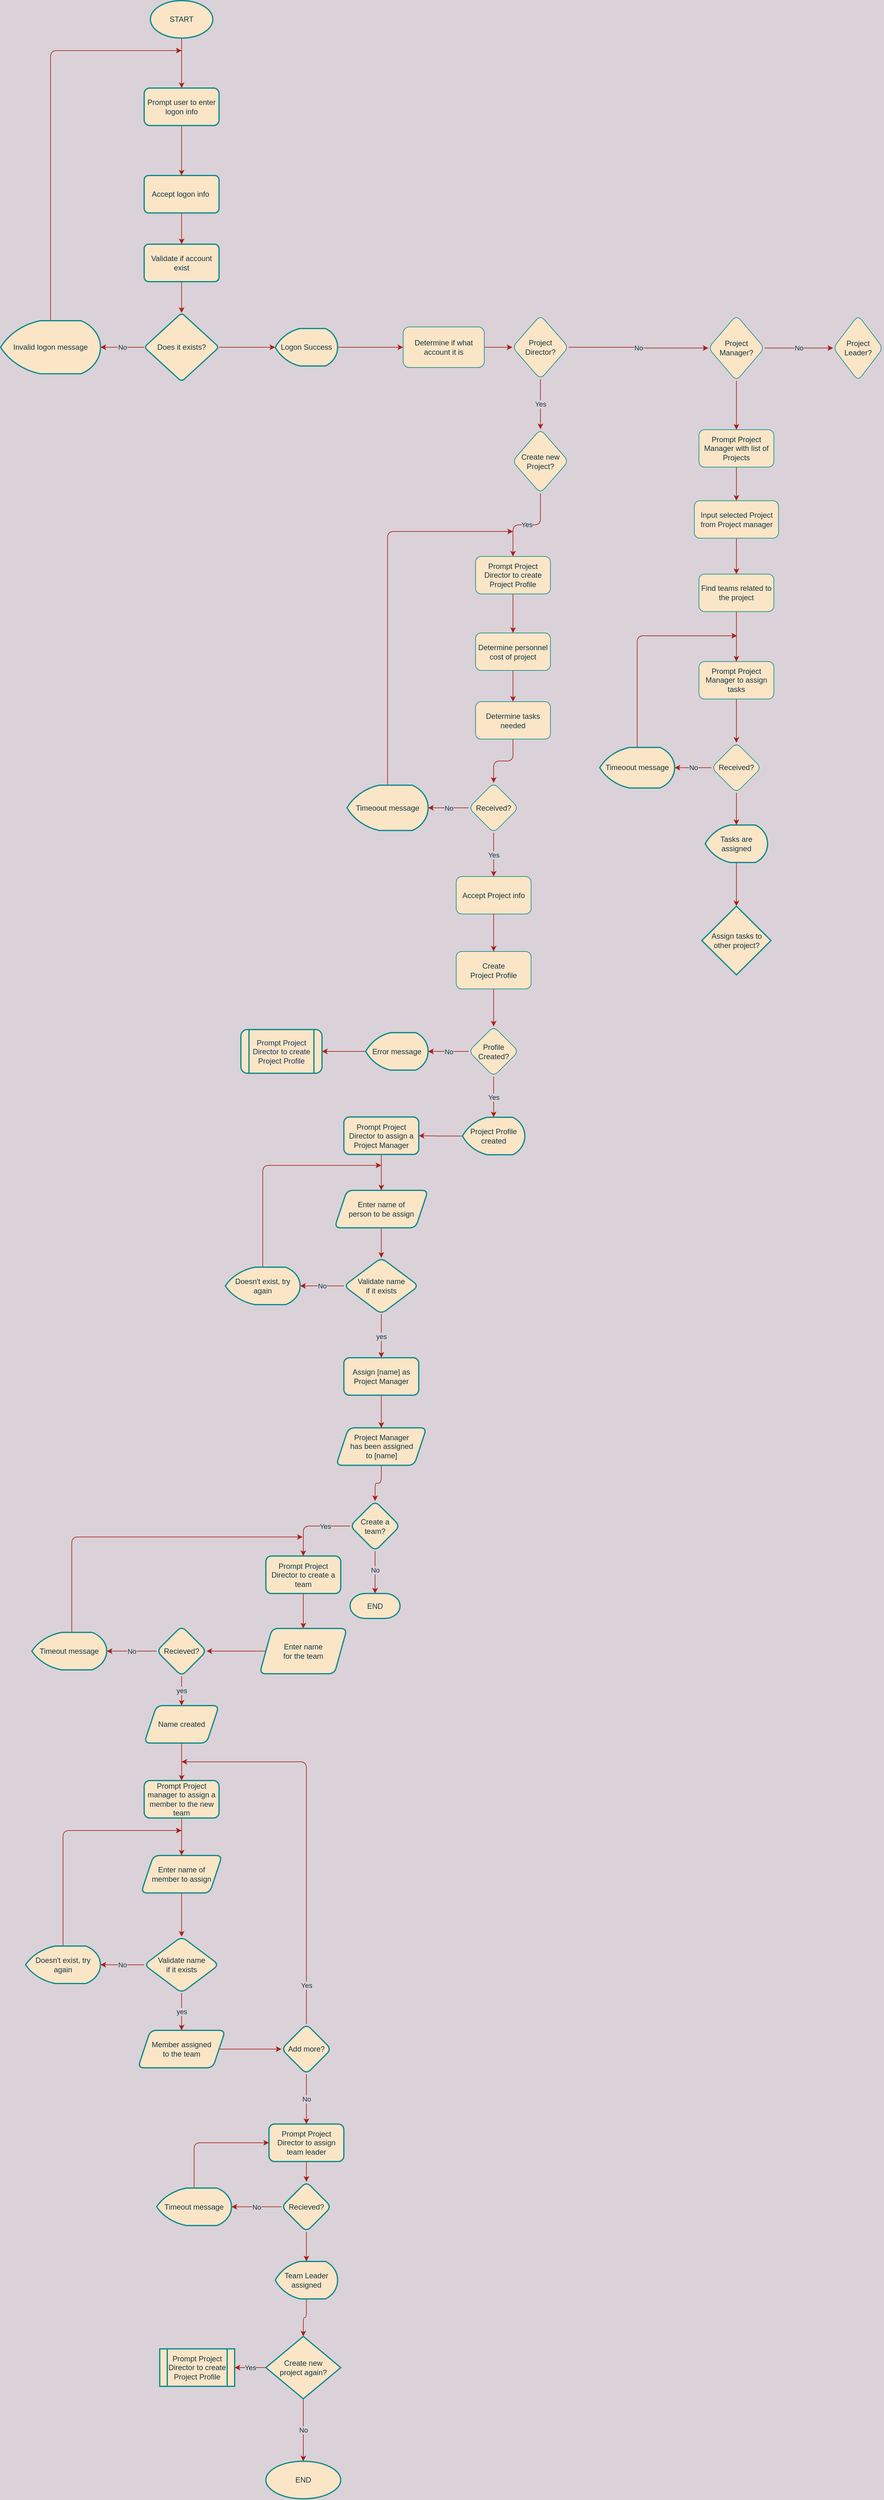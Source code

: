 <mxfile version="15.5.4" type="github" pages="3">
  <diagram id="k7m01lWhZGyPnVQjTyj0" name="Page-1">
    <mxGraphModel dx="2170" dy="1160" grid="1" gridSize="10" guides="1" tooltips="1" connect="1" arrows="1" fold="1" page="1" pageScale="1" pageWidth="1600" pageHeight="1200" background="#DAD2D8" math="0" shadow="0">
      <root>
        <mxCell id="0" />
        <mxCell id="1" parent="0" />
        <mxCell id="FrGdiXdgHyBI-WpfrZmk-40" value="" style="edgeStyle=orthogonalEdgeStyle;curved=0;rounded=1;sketch=0;orthogonalLoop=1;jettySize=auto;html=1;fontColor=#143642;strokeColor=#A8201A;fillColor=#FAE5C7;labelBackgroundColor=#DAD2D8;" edge="1" parent="1" source="hpM_4bH_3X7jpKGeUaUQ-1" target="FrGdiXdgHyBI-WpfrZmk-39">
          <mxGeometry relative="1" as="geometry" />
        </mxCell>
        <mxCell id="hpM_4bH_3X7jpKGeUaUQ-1" value="START" style="strokeWidth=2;html=1;shape=mxgraph.flowchart.start_1;whiteSpace=wrap;fillColor=#FAE5C7;strokeColor=#0F8B8D;fontColor=#143642;rounded=1;" vertex="1" parent="1">
          <mxGeometry x="370" y="110" width="100" height="60" as="geometry" />
        </mxCell>
        <mxCell id="hpM_4bH_3X7jpKGeUaUQ-12" value="" style="edgeStyle=orthogonalEdgeStyle;orthogonalLoop=1;jettySize=auto;html=1;strokeColor=#A8201A;fontColor=#143642;labelBackgroundColor=#DAD2D8;" edge="1" parent="1" source="hpM_4bH_3X7jpKGeUaUQ-9" target="hpM_4bH_3X7jpKGeUaUQ-11">
          <mxGeometry relative="1" as="geometry" />
        </mxCell>
        <mxCell id="hpM_4bH_3X7jpKGeUaUQ-9" value="Accept logon info&amp;nbsp;" style="whiteSpace=wrap;html=1;strokeWidth=2;arcSize=12;fillColor=#FAE5C7;strokeColor=#0F8B8D;fontColor=#143642;rounded=1;" vertex="1" parent="1">
          <mxGeometry x="360" y="390" width="120" height="60" as="geometry" />
        </mxCell>
        <mxCell id="hpM_4bH_3X7jpKGeUaUQ-14" value="" style="edgeStyle=orthogonalEdgeStyle;orthogonalLoop=1;jettySize=auto;html=1;strokeColor=#A8201A;fontColor=#143642;labelBackgroundColor=#DAD2D8;" edge="1" parent="1" source="hpM_4bH_3X7jpKGeUaUQ-11" target="hpM_4bH_3X7jpKGeUaUQ-13">
          <mxGeometry relative="1" as="geometry" />
        </mxCell>
        <mxCell id="hpM_4bH_3X7jpKGeUaUQ-11" value="Validate if account exist" style="whiteSpace=wrap;html=1;strokeWidth=2;arcSize=12;fillColor=#FAE5C7;strokeColor=#0F8B8D;fontColor=#143642;rounded=1;" vertex="1" parent="1">
          <mxGeometry x="360" y="500" width="120" height="60" as="geometry" />
        </mxCell>
        <mxCell id="hpM_4bH_3X7jpKGeUaUQ-18" value="No" style="edgeStyle=orthogonalEdgeStyle;orthogonalLoop=1;jettySize=auto;html=1;entryX=1;entryY=0.5;entryDx=0;entryDy=0;entryPerimeter=0;strokeColor=#A8201A;fontColor=#143642;labelBackgroundColor=#DAD2D8;" edge="1" parent="1" source="hpM_4bH_3X7jpKGeUaUQ-13" target="hpM_4bH_3X7jpKGeUaUQ-16">
          <mxGeometry relative="1" as="geometry" />
        </mxCell>
        <mxCell id="3eU7zdn0o-lwysReG03A-21" value="" style="edgeStyle=orthogonalEdgeStyle;orthogonalLoop=1;jettySize=auto;html=1;fontColor=#143642;strokeColor=#A8201A;fillColor=#FAE5C7;entryX=0;entryY=0.5;entryDx=0;entryDy=0;entryPerimeter=0;labelBackgroundColor=#DAD2D8;" edge="1" parent="1" source="hpM_4bH_3X7jpKGeUaUQ-13" target="FrGdiXdgHyBI-WpfrZmk-42">
          <mxGeometry relative="1" as="geometry">
            <mxPoint x="570" y="665" as="targetPoint" />
          </mxGeometry>
        </mxCell>
        <mxCell id="hpM_4bH_3X7jpKGeUaUQ-13" value="Does it exists?" style="rhombus;whiteSpace=wrap;html=1;strokeWidth=2;arcSize=12;fillColor=#FAE5C7;strokeColor=#0F8B8D;fontColor=#143642;rounded=1;" vertex="1" parent="1">
          <mxGeometry x="360" y="610" width="120" height="110" as="geometry" />
        </mxCell>
        <mxCell id="hpM_4bH_3X7jpKGeUaUQ-19" style="edgeStyle=orthogonalEdgeStyle;orthogonalLoop=1;jettySize=auto;html=1;strokeColor=#A8201A;fontColor=#143642;labelBackgroundColor=#DAD2D8;" edge="1" parent="1" source="hpM_4bH_3X7jpKGeUaUQ-16">
          <mxGeometry relative="1" as="geometry">
            <mxPoint x="420" y="190" as="targetPoint" />
            <Array as="points">
              <mxPoint x="210" y="190" />
            </Array>
          </mxGeometry>
        </mxCell>
        <mxCell id="hpM_4bH_3X7jpKGeUaUQ-16" value="Invalid logon message" style="strokeWidth=2;html=1;shape=mxgraph.flowchart.display;whiteSpace=wrap;fillColor=#FAE5C7;strokeColor=#0F8B8D;fontColor=#143642;rounded=1;" vertex="1" parent="1">
          <mxGeometry x="130" y="622.5" width="160" height="85" as="geometry" />
        </mxCell>
        <mxCell id="hpM_4bH_3X7jpKGeUaUQ-26" value="" style="edgeStyle=orthogonalEdgeStyle;orthogonalLoop=1;jettySize=auto;html=1;strokeColor=#A8201A;fontColor=#143642;labelBackgroundColor=#DAD2D8;" edge="1" parent="1" source="hpM_4bH_3X7jpKGeUaUQ-24" target="hpM_4bH_3X7jpKGeUaUQ-25">
          <mxGeometry relative="1" as="geometry" />
        </mxCell>
        <mxCell id="hpM_4bH_3X7jpKGeUaUQ-24" value="Determine if what account it is" style="whiteSpace=wrap;html=1;fillColor=#FAE5C7;strokeColor=#0F8B8D;fontColor=#143642;rounded=1;" vertex="1" parent="1">
          <mxGeometry x="775" y="632.5" width="130" height="65" as="geometry" />
        </mxCell>
        <mxCell id="hpM_4bH_3X7jpKGeUaUQ-28" value="No" style="edgeStyle=orthogonalEdgeStyle;orthogonalLoop=1;jettySize=auto;html=1;strokeColor=#A8201A;fontColor=#143642;labelBackgroundColor=#DAD2D8;" edge="1" parent="1" source="hpM_4bH_3X7jpKGeUaUQ-25" target="hpM_4bH_3X7jpKGeUaUQ-27">
          <mxGeometry relative="1" as="geometry" />
        </mxCell>
        <mxCell id="FrGdiXdgHyBI-WpfrZmk-4" value="Yes" style="edgeStyle=orthogonalEdgeStyle;curved=0;rounded=1;sketch=0;orthogonalLoop=1;jettySize=auto;html=1;fontColor=#143642;strokeColor=#A8201A;fillColor=#FAE5C7;labelBackgroundColor=#DAD2D8;" edge="1" parent="1" source="hpM_4bH_3X7jpKGeUaUQ-25" target="FrGdiXdgHyBI-WpfrZmk-3">
          <mxGeometry relative="1" as="geometry" />
        </mxCell>
        <mxCell id="hpM_4bH_3X7jpKGeUaUQ-25" value="Project Director?" style="rhombus;whiteSpace=wrap;html=1;fillColor=#FAE5C7;strokeColor=#0F8B8D;fontColor=#143642;rounded=1;" vertex="1" parent="1">
          <mxGeometry x="950" y="613.75" width="90" height="102.5" as="geometry" />
        </mxCell>
        <mxCell id="hpM_4bH_3X7jpKGeUaUQ-31" value="No" style="edgeStyle=orthogonalEdgeStyle;orthogonalLoop=1;jettySize=auto;html=1;entryX=0;entryY=0.5;entryDx=0;entryDy=0;strokeColor=#A8201A;fontColor=#143642;labelBackgroundColor=#DAD2D8;" edge="1" parent="1" source="hpM_4bH_3X7jpKGeUaUQ-27" target="hpM_4bH_3X7jpKGeUaUQ-29">
          <mxGeometry relative="1" as="geometry" />
        </mxCell>
        <mxCell id="FrGdiXdgHyBI-WpfrZmk-26" value="" style="edgeStyle=orthogonalEdgeStyle;curved=0;rounded=1;sketch=0;orthogonalLoop=1;jettySize=auto;html=1;fontColor=#143642;strokeColor=#A8201A;fillColor=#FAE5C7;labelBackgroundColor=#DAD2D8;" edge="1" parent="1" source="hpM_4bH_3X7jpKGeUaUQ-27" target="FrGdiXdgHyBI-WpfrZmk-25">
          <mxGeometry relative="1" as="geometry" />
        </mxCell>
        <mxCell id="hpM_4bH_3X7jpKGeUaUQ-27" value="Project Manager?" style="rhombus;whiteSpace=wrap;html=1;fillColor=#FAE5C7;strokeColor=#0F8B8D;fontColor=#143642;rounded=1;" vertex="1" parent="1">
          <mxGeometry x="1264" y="613.75" width="90" height="105" as="geometry" />
        </mxCell>
        <mxCell id="hpM_4bH_3X7jpKGeUaUQ-29" value="Project Leader?" style="rhombus;whiteSpace=wrap;html=1;fillColor=#FAE5C7;strokeColor=#0F8B8D;fontColor=#143642;rounded=1;" vertex="1" parent="1">
          <mxGeometry x="1464" y="613.75" width="80" height="105" as="geometry" />
        </mxCell>
        <mxCell id="3eU7zdn0o-lwysReG03A-89" value="" style="edgeStyle=orthogonalEdgeStyle;curved=0;rounded=1;sketch=0;orthogonalLoop=1;jettySize=auto;html=1;fontColor=#143642;strokeColor=#A8201A;fillColor=#FAE5C7;labelBackgroundColor=#DAD2D8;" edge="1" parent="1" source="hpM_4bH_3X7jpKGeUaUQ-34" target="3eU7zdn0o-lwysReG03A-88">
          <mxGeometry relative="1" as="geometry" />
        </mxCell>
        <mxCell id="hpM_4bH_3X7jpKGeUaUQ-34" value="Prompt Project Director to create Project Profile" style="whiteSpace=wrap;html=1;fillColor=#FAE5C7;strokeColor=#0F8B8D;fontColor=#143642;rounded=1;" vertex="1" parent="1">
          <mxGeometry x="891" y="1000" width="120" height="60" as="geometry" />
        </mxCell>
        <mxCell id="hpM_4bH_3X7jpKGeUaUQ-40" value="No" style="edgeStyle=orthogonalEdgeStyle;orthogonalLoop=1;jettySize=auto;html=1;entryX=1;entryY=0.5;entryDx=0;entryDy=0;entryPerimeter=0;strokeColor=#A8201A;fontColor=#143642;labelBackgroundColor=#DAD2D8;" edge="1" parent="1" source="hpM_4bH_3X7jpKGeUaUQ-36" target="hpM_4bH_3X7jpKGeUaUQ-38">
          <mxGeometry relative="1" as="geometry" />
        </mxCell>
        <mxCell id="hpM_4bH_3X7jpKGeUaUQ-43" value="Yes" style="edgeStyle=orthogonalEdgeStyle;orthogonalLoop=1;jettySize=auto;html=1;strokeColor=#A8201A;fontColor=#143642;labelBackgroundColor=#DAD2D8;" edge="1" parent="1" source="hpM_4bH_3X7jpKGeUaUQ-36" target="hpM_4bH_3X7jpKGeUaUQ-42">
          <mxGeometry relative="1" as="geometry" />
        </mxCell>
        <mxCell id="hpM_4bH_3X7jpKGeUaUQ-36" value="Received?" style="rhombus;whiteSpace=wrap;html=1;fillColor=#FAE5C7;strokeColor=#0F8B8D;fontColor=#143642;rounded=1;" vertex="1" parent="1">
          <mxGeometry x="880" y="1362.5" width="80" height="80" as="geometry" />
        </mxCell>
        <mxCell id="3eU7zdn0o-lwysReG03A-7" style="edgeStyle=orthogonalEdgeStyle;orthogonalLoop=1;jettySize=auto;html=1;fontColor=#143642;strokeColor=#A8201A;fillColor=#FAE5C7;exitX=0.5;exitY=0;exitDx=0;exitDy=0;exitPerimeter=0;labelBackgroundColor=#DAD2D8;" edge="1" parent="1" source="hpM_4bH_3X7jpKGeUaUQ-38">
          <mxGeometry relative="1" as="geometry">
            <mxPoint x="951" y="960" as="targetPoint" />
            <mxPoint x="771.034" y="1123.75" as="sourcePoint" />
            <Array as="points">
              <mxPoint x="750" y="960" />
            </Array>
          </mxGeometry>
        </mxCell>
        <mxCell id="hpM_4bH_3X7jpKGeUaUQ-38" value="Timeoout message" style="strokeWidth=2;html=1;shape=mxgraph.flowchart.display;whiteSpace=wrap;fillColor=#FAE5C7;strokeColor=#0F8B8D;fontColor=#143642;rounded=1;" vertex="1" parent="1">
          <mxGeometry x="685" y="1366.25" width="130" height="72.5" as="geometry" />
        </mxCell>
        <mxCell id="hpM_4bH_3X7jpKGeUaUQ-45" value="" style="edgeStyle=orthogonalEdgeStyle;orthogonalLoop=1;jettySize=auto;html=1;strokeColor=#A8201A;fontColor=#143642;labelBackgroundColor=#DAD2D8;" edge="1" parent="1" source="hpM_4bH_3X7jpKGeUaUQ-42" target="hpM_4bH_3X7jpKGeUaUQ-44">
          <mxGeometry relative="1" as="geometry" />
        </mxCell>
        <mxCell id="hpM_4bH_3X7jpKGeUaUQ-42" value="Accept Project info" style="whiteSpace=wrap;html=1;fillColor=#FAE5C7;strokeColor=#0F8B8D;fontColor=#143642;rounded=1;" vertex="1" parent="1">
          <mxGeometry x="860" y="1512.5" width="120" height="60" as="geometry" />
        </mxCell>
        <mxCell id="hpM_4bH_3X7jpKGeUaUQ-47" value="" style="edgeStyle=orthogonalEdgeStyle;orthogonalLoop=1;jettySize=auto;html=1;strokeColor=#A8201A;fontColor=#143642;labelBackgroundColor=#DAD2D8;" edge="1" parent="1" source="hpM_4bH_3X7jpKGeUaUQ-44" target="hpM_4bH_3X7jpKGeUaUQ-46">
          <mxGeometry relative="1" as="geometry" />
        </mxCell>
        <mxCell id="hpM_4bH_3X7jpKGeUaUQ-44" value="Create&lt;br&gt;Project Profile" style="whiteSpace=wrap;html=1;fillColor=#FAE5C7;strokeColor=#0F8B8D;fontColor=#143642;rounded=1;" vertex="1" parent="1">
          <mxGeometry x="860" y="1632.5" width="120" height="60" as="geometry" />
        </mxCell>
        <mxCell id="3eU7zdn0o-lwysReG03A-2" value="No" style="edgeStyle=orthogonalEdgeStyle;orthogonalLoop=1;jettySize=auto;html=1;entryX=1;entryY=0.5;entryDx=0;entryDy=0;entryPerimeter=0;fontColor=#143642;strokeColor=#A8201A;fillColor=#FAE5C7;exitX=0;exitY=0.5;exitDx=0;exitDy=0;labelBackgroundColor=#DAD2D8;" edge="1" parent="1" source="hpM_4bH_3X7jpKGeUaUQ-46" target="3eU7zdn0o-lwysReG03A-1">
          <mxGeometry relative="1" as="geometry" />
        </mxCell>
        <mxCell id="3eU7zdn0o-lwysReG03A-11" value="Yes" style="edgeStyle=orthogonalEdgeStyle;orthogonalLoop=1;jettySize=auto;html=1;entryX=0.5;entryY=0;entryDx=0;entryDy=0;entryPerimeter=0;fontColor=#143642;strokeColor=#A8201A;fillColor=#FAE5C7;labelBackgroundColor=#DAD2D8;" edge="1" parent="1" source="hpM_4bH_3X7jpKGeUaUQ-46" target="FrGdiXdgHyBI-WpfrZmk-43">
          <mxGeometry relative="1" as="geometry">
            <mxPoint x="920.68" y="1898.04" as="targetPoint" />
          </mxGeometry>
        </mxCell>
        <mxCell id="hpM_4bH_3X7jpKGeUaUQ-46" value="Profile Created?" style="rhombus;whiteSpace=wrap;html=1;fillColor=#FAE5C7;strokeColor=#0F8B8D;fontColor=#143642;rounded=1;" vertex="1" parent="1">
          <mxGeometry x="880" y="1752.5" width="80" height="80" as="geometry" />
        </mxCell>
        <mxCell id="3eU7zdn0o-lwysReG03A-9" value="" style="edgeStyle=orthogonalEdgeStyle;orthogonalLoop=1;jettySize=auto;html=1;fontColor=#143642;strokeColor=#A8201A;fillColor=#FAE5C7;labelBackgroundColor=#DAD2D8;" edge="1" parent="1" source="3eU7zdn0o-lwysReG03A-1" target="3eU7zdn0o-lwysReG03A-8">
          <mxGeometry relative="1" as="geometry" />
        </mxCell>
        <mxCell id="3eU7zdn0o-lwysReG03A-1" value="Error message" style="strokeWidth=2;html=1;shape=mxgraph.flowchart.display;whiteSpace=wrap;fontColor=#143642;fillColor=#FAE5C7;strokeColor=#0F8B8D;rounded=1;" vertex="1" parent="1">
          <mxGeometry x="715" y="1762.5" width="100" height="60" as="geometry" />
        </mxCell>
        <mxCell id="3eU7zdn0o-lwysReG03A-8" value="&#xa;&#xa;&lt;span style=&quot;color: rgb(29, 53, 87); font-family: helvetica; font-size: 12px; font-style: normal; font-weight: 400; letter-spacing: normal; text-align: center; text-indent: 0px; text-transform: none; word-spacing: 0px; display: inline; float: none;&quot;&gt;Prompt Project Director to create Project Profile&lt;/span&gt;&#xa;&#xa;" style="shape=process;whiteSpace=wrap;html=1;backgroundOutline=1;fontColor=#143642;strokeColor=#0F8B8D;strokeWidth=2;fillColor=#FAE5C7;labelBackgroundColor=none;rounded=1;" vertex="1" parent="1">
          <mxGeometry x="515" y="1757.5" width="130" height="70" as="geometry" />
        </mxCell>
        <mxCell id="3eU7zdn0o-lwysReG03A-13" value="Yes" style="edgeStyle=orthogonalEdgeStyle;orthogonalLoop=1;jettySize=auto;html=1;fontColor=#143642;strokeColor=#A8201A;fillColor=#FAE5C7;exitX=0;exitY=0.5;exitDx=0;exitDy=0;labelBackgroundColor=#DAD2D8;" edge="1" parent="1" source="3eU7zdn0o-lwysReG03A-52" target="3eU7zdn0o-lwysReG03A-12">
          <mxGeometry x="-0.35" relative="1" as="geometry">
            <mxPoint x="680" y="2552" as="sourcePoint" />
            <mxPoint as="offset" />
          </mxGeometry>
        </mxCell>
        <mxCell id="3eU7zdn0o-lwysReG03A-19" value="" style="edgeStyle=orthogonalEdgeStyle;orthogonalLoop=1;jettySize=auto;html=1;fontColor=#143642;strokeColor=#A8201A;fillColor=#FAE5C7;labelBackgroundColor=#DAD2D8;" edge="1" parent="1" source="3eU7zdn0o-lwysReG03A-12" target="3eU7zdn0o-lwysReG03A-18">
          <mxGeometry relative="1" as="geometry" />
        </mxCell>
        <mxCell id="3eU7zdn0o-lwysReG03A-12" value="Prompt Project Director to create a team" style="whiteSpace=wrap;html=1;fontColor=#143642;strokeColor=#0F8B8D;strokeWidth=2;fillColor=#FAE5C7;rounded=1;" vertex="1" parent="1">
          <mxGeometry x="555" y="2600.5" width="120" height="60" as="geometry" />
        </mxCell>
        <mxCell id="3eU7zdn0o-lwysReG03A-24" value="" style="edgeStyle=orthogonalEdgeStyle;orthogonalLoop=1;jettySize=auto;html=1;fontColor=#143642;strokeColor=#A8201A;fillColor=#FAE5C7;labelBackgroundColor=#DAD2D8;" edge="1" parent="1" source="3eU7zdn0o-lwysReG03A-18" target="3eU7zdn0o-lwysReG03A-23">
          <mxGeometry relative="1" as="geometry" />
        </mxCell>
        <mxCell id="3eU7zdn0o-lwysReG03A-18" value="Enter name&lt;br&gt;for the team" style="shape=parallelogram;perimeter=parallelogramPerimeter;html=1;fixedSize=1;fontColor=#143642;strokeColor=#0F8B8D;strokeWidth=2;fillColor=#FAE5C7;whiteSpace=wrap;rounded=1;" vertex="1" parent="1">
          <mxGeometry x="545" y="2716.5" width="140" height="72.5" as="geometry" />
        </mxCell>
        <mxCell id="3eU7zdn0o-lwysReG03A-22" style="edgeStyle=orthogonalEdgeStyle;orthogonalLoop=1;jettySize=auto;html=1;entryX=0;entryY=0.5;entryDx=0;entryDy=0;fontColor=#143642;strokeColor=#A8201A;fillColor=#FAE5C7;exitX=1;exitY=0.5;exitDx=0;exitDy=0;exitPerimeter=0;labelBackgroundColor=#DAD2D8;" edge="1" parent="1" source="FrGdiXdgHyBI-WpfrZmk-42" target="hpM_4bH_3X7jpKGeUaUQ-24">
          <mxGeometry relative="1" as="geometry">
            <mxPoint x="670" y="665" as="sourcePoint" />
          </mxGeometry>
        </mxCell>
        <mxCell id="3eU7zdn0o-lwysReG03A-26" value="No" style="edgeStyle=orthogonalEdgeStyle;orthogonalLoop=1;jettySize=auto;html=1;entryX=1;entryY=0.5;entryDx=0;entryDy=0;entryPerimeter=0;fontColor=#143642;strokeColor=#A8201A;fillColor=#FAE5C7;labelBackgroundColor=#DAD2D8;" edge="1" parent="1" source="3eU7zdn0o-lwysReG03A-23" target="3eU7zdn0o-lwysReG03A-25">
          <mxGeometry relative="1" as="geometry" />
        </mxCell>
        <mxCell id="3eU7zdn0o-lwysReG03A-31" value="yes" style="edgeStyle=orthogonalEdgeStyle;orthogonalLoop=1;jettySize=auto;html=1;fontColor=#143642;strokeColor=#A8201A;fillColor=#FAE5C7;labelBackgroundColor=#DAD2D8;" edge="1" parent="1" source="3eU7zdn0o-lwysReG03A-23" target="3eU7zdn0o-lwysReG03A-30">
          <mxGeometry relative="1" as="geometry" />
        </mxCell>
        <mxCell id="3eU7zdn0o-lwysReG03A-23" value="Recieved?" style="rhombus;whiteSpace=wrap;html=1;fontColor=#143642;strokeColor=#0F8B8D;strokeWidth=2;fillColor=#FAE5C7;rounded=1;" vertex="1" parent="1">
          <mxGeometry x="380" y="2712.75" width="80" height="80" as="geometry" />
        </mxCell>
        <mxCell id="3eU7zdn0o-lwysReG03A-27" style="edgeStyle=orthogonalEdgeStyle;orthogonalLoop=1;jettySize=auto;html=1;fontColor=#143642;strokeColor=#A8201A;fillColor=#FAE5C7;labelBackgroundColor=#DAD2D8;" edge="1" parent="1">
          <mxGeometry relative="1" as="geometry">
            <mxPoint x="614" y="2570" as="targetPoint" />
            <mxPoint x="244" y="2722.75" as="sourcePoint" />
            <Array as="points">
              <mxPoint x="244" y="2570" />
            </Array>
          </mxGeometry>
        </mxCell>
        <mxCell id="3eU7zdn0o-lwysReG03A-25" value="Timeout message" style="strokeWidth=2;html=1;shape=mxgraph.flowchart.display;whiteSpace=wrap;fontColor=#143642;fillColor=#FAE5C7;strokeColor=#0F8B8D;rounded=1;" vertex="1" parent="1">
          <mxGeometry x="180" y="2722.75" width="120" height="60" as="geometry" />
        </mxCell>
        <mxCell id="3eU7zdn0o-lwysReG03A-33" value="" style="edgeStyle=orthogonalEdgeStyle;orthogonalLoop=1;jettySize=auto;html=1;fontColor=#143642;strokeColor=#A8201A;fillColor=#FAE5C7;labelBackgroundColor=#DAD2D8;" edge="1" parent="1" source="3eU7zdn0o-lwysReG03A-30" target="3eU7zdn0o-lwysReG03A-32">
          <mxGeometry relative="1" as="geometry" />
        </mxCell>
        <mxCell id="3eU7zdn0o-lwysReG03A-30" value="Name created" style="shape=parallelogram;perimeter=parallelogramPerimeter;whiteSpace=wrap;html=1;fixedSize=1;fontColor=#143642;strokeColor=#0F8B8D;strokeWidth=2;fillColor=#FAE5C7;rounded=1;" vertex="1" parent="1">
          <mxGeometry x="360" y="2840" width="120" height="60" as="geometry" />
        </mxCell>
        <mxCell id="3eU7zdn0o-lwysReG03A-35" value="" style="edgeStyle=orthogonalEdgeStyle;orthogonalLoop=1;jettySize=auto;html=1;fontColor=#143642;strokeColor=#A8201A;fillColor=#FAE5C7;labelBackgroundColor=#DAD2D8;" edge="1" parent="1" source="3eU7zdn0o-lwysReG03A-32" target="3eU7zdn0o-lwysReG03A-34">
          <mxGeometry relative="1" as="geometry" />
        </mxCell>
        <mxCell id="3eU7zdn0o-lwysReG03A-32" value="Prompt Project manager to assign a member to the new team" style="whiteSpace=wrap;html=1;fontColor=#143642;strokeColor=#0F8B8D;strokeWidth=2;fillColor=#FAE5C7;rounded=1;" vertex="1" parent="1">
          <mxGeometry x="360" y="2960" width="120" height="60" as="geometry" />
        </mxCell>
        <mxCell id="3eU7zdn0o-lwysReG03A-37" value="" style="edgeStyle=orthogonalEdgeStyle;orthogonalLoop=1;jettySize=auto;html=1;fontColor=#143642;strokeColor=#A8201A;fillColor=#FAE5C7;labelBackgroundColor=#DAD2D8;" edge="1" parent="1" source="3eU7zdn0o-lwysReG03A-34" target="3eU7zdn0o-lwysReG03A-36">
          <mxGeometry relative="1" as="geometry" />
        </mxCell>
        <mxCell id="3eU7zdn0o-lwysReG03A-34" value="Enter name of &lt;br&gt;member to assign" style="shape=parallelogram;perimeter=parallelogramPerimeter;whiteSpace=wrap;html=1;fixedSize=1;fontColor=#143642;strokeColor=#0F8B8D;strokeWidth=2;fillColor=#FAE5C7;rounded=1;" vertex="1" parent="1">
          <mxGeometry x="355" y="3080" width="130" height="60" as="geometry" />
        </mxCell>
        <mxCell id="3eU7zdn0o-lwysReG03A-41" value="No" style="edgeStyle=orthogonalEdgeStyle;orthogonalLoop=1;jettySize=auto;html=1;entryX=1;entryY=0.5;entryDx=0;entryDy=0;entryPerimeter=0;fontColor=#143642;strokeColor=#A8201A;fillColor=#FAE5C7;labelBackgroundColor=#DAD2D8;" edge="1" parent="1" source="3eU7zdn0o-lwysReG03A-36" target="3eU7zdn0o-lwysReG03A-40">
          <mxGeometry relative="1" as="geometry">
            <mxPoint x="290" y="3255" as="targetPoint" />
          </mxGeometry>
        </mxCell>
        <mxCell id="3eU7zdn0o-lwysReG03A-46" value="yes" style="edgeStyle=orthogonalEdgeStyle;orthogonalLoop=1;jettySize=auto;html=1;fontColor=#143642;strokeColor=#A8201A;fillColor=#FAE5C7;labelBackgroundColor=#DAD2D8;" edge="1" parent="1" source="3eU7zdn0o-lwysReG03A-36" target="3eU7zdn0o-lwysReG03A-45">
          <mxGeometry relative="1" as="geometry" />
        </mxCell>
        <mxCell id="3eU7zdn0o-lwysReG03A-36" value="Validate name&lt;br&gt;if it exists" style="rhombus;whiteSpace=wrap;html=1;fontColor=#143642;strokeColor=#0F8B8D;strokeWidth=2;fillColor=#FAE5C7;rounded=1;" vertex="1" parent="1">
          <mxGeometry x="360" y="3210" width="120" height="90" as="geometry" />
        </mxCell>
        <mxCell id="3eU7zdn0o-lwysReG03A-42" style="edgeStyle=orthogonalEdgeStyle;orthogonalLoop=1;jettySize=auto;html=1;fontColor=#143642;strokeColor=#A8201A;fillColor=#FAE5C7;exitX=0.5;exitY=0;exitDx=0;exitDy=0;exitPerimeter=0;labelBackgroundColor=#DAD2D8;" edge="1" parent="1" source="3eU7zdn0o-lwysReG03A-40">
          <mxGeometry relative="1" as="geometry">
            <mxPoint x="420" y="3040" as="targetPoint" />
            <mxPoint x="230" y="3225" as="sourcePoint" />
            <Array as="points">
              <mxPoint x="230" y="3040" />
            </Array>
          </mxGeometry>
        </mxCell>
        <mxCell id="3eU7zdn0o-lwysReG03A-40" value="Doesn&#39;t exist, try again" style="strokeWidth=2;html=1;shape=mxgraph.flowchart.display;whiteSpace=wrap;fontColor=#143642;fillColor=#FAE5C7;strokeColor=#0F8B8D;rounded=1;" vertex="1" parent="1">
          <mxGeometry x="170" y="3225" width="120" height="60" as="geometry" />
        </mxCell>
        <mxCell id="3eU7zdn0o-lwysReG03A-48" value="" style="edgeStyle=orthogonalEdgeStyle;orthogonalLoop=1;jettySize=auto;html=1;fontColor=#143642;strokeColor=#A8201A;fillColor=#FAE5C7;labelBackgroundColor=#DAD2D8;" edge="1" parent="1" source="3eU7zdn0o-lwysReG03A-45" target="3eU7zdn0o-lwysReG03A-47">
          <mxGeometry relative="1" as="geometry" />
        </mxCell>
        <mxCell id="3eU7zdn0o-lwysReG03A-45" value="Member assigned&lt;br&gt;to the team" style="shape=parallelogram;perimeter=parallelogramPerimeter;whiteSpace=wrap;html=1;fixedSize=1;fontColor=#143642;strokeColor=#0F8B8D;strokeWidth=2;fillColor=#FAE5C7;rounded=1;" vertex="1" parent="1">
          <mxGeometry x="350" y="3360" width="140" height="60" as="geometry" />
        </mxCell>
        <mxCell id="3eU7zdn0o-lwysReG03A-49" value="Yes" style="edgeStyle=orthogonalEdgeStyle;orthogonalLoop=1;jettySize=auto;html=1;fontColor=#143642;strokeColor=#A8201A;fillColor=#FAE5C7;labelBackgroundColor=#DAD2D8;" edge="1" parent="1" source="3eU7zdn0o-lwysReG03A-47">
          <mxGeometry x="-0.8" relative="1" as="geometry">
            <mxPoint x="420" y="2930" as="targetPoint" />
            <Array as="points">
              <mxPoint x="620" y="2930" />
              <mxPoint x="420" y="2930" />
            </Array>
            <mxPoint as="offset" />
          </mxGeometry>
        </mxCell>
        <mxCell id="3eU7zdn0o-lwysReG03A-62" value="No" style="edgeStyle=orthogonalEdgeStyle;orthogonalLoop=1;jettySize=auto;html=1;fontColor=#143642;strokeColor=#A8201A;fillColor=#FAE5C7;labelBackgroundColor=#DAD2D8;" edge="1" parent="1" source="3eU7zdn0o-lwysReG03A-47" target="3eU7zdn0o-lwysReG03A-61">
          <mxGeometry relative="1" as="geometry" />
        </mxCell>
        <mxCell id="3eU7zdn0o-lwysReG03A-47" value="Add more?" style="rhombus;whiteSpace=wrap;html=1;fontColor=#143642;strokeColor=#0F8B8D;strokeWidth=2;fillColor=#FAE5C7;rounded=1;" vertex="1" parent="1">
          <mxGeometry x="580" y="3350" width="80" height="80" as="geometry" />
        </mxCell>
        <mxCell id="3eU7zdn0o-lwysReG03A-55" value="No" style="edgeStyle=orthogonalEdgeStyle;orthogonalLoop=1;jettySize=auto;html=1;entryX=0.5;entryY=0;entryDx=0;entryDy=0;entryPerimeter=0;fontColor=#143642;strokeColor=#A8201A;fillColor=#FAE5C7;labelBackgroundColor=#DAD2D8;" edge="1" parent="1" source="3eU7zdn0o-lwysReG03A-52" target="3eU7zdn0o-lwysReG03A-54">
          <mxGeometry x="-0.118" relative="1" as="geometry">
            <mxPoint as="offset" />
          </mxGeometry>
        </mxCell>
        <mxCell id="3eU7zdn0o-lwysReG03A-52" value="Create a &lt;br&gt;team?" style="rhombus;whiteSpace=wrap;html=1;fontColor=#143642;strokeColor=#0F8B8D;strokeWidth=2;fillColor=#FAE5C7;rounded=1;" vertex="1" parent="1">
          <mxGeometry x="690" y="2512.5" width="80" height="80" as="geometry" />
        </mxCell>
        <mxCell id="3eU7zdn0o-lwysReG03A-54" value="END" style="strokeWidth=2;html=1;shape=mxgraph.flowchart.terminator;whiteSpace=wrap;fontColor=#143642;fillColor=#FAE5C7;strokeColor=#0F8B8D;rounded=1;" vertex="1" parent="1">
          <mxGeometry x="690" y="2660.5" width="80" height="40" as="geometry" />
        </mxCell>
        <mxCell id="3eU7zdn0o-lwysReG03A-101" value="" style="edgeStyle=orthogonalEdgeStyle;curved=0;rounded=1;sketch=0;orthogonalLoop=1;jettySize=auto;html=1;fontColor=#143642;strokeColor=#A8201A;fillColor=#FAE5C7;labelBackgroundColor=#DAD2D8;" edge="1" parent="1" source="3eU7zdn0o-lwysReG03A-61" target="3eU7zdn0o-lwysReG03A-99">
          <mxGeometry relative="1" as="geometry" />
        </mxCell>
        <mxCell id="3eU7zdn0o-lwysReG03A-61" value="Prompt Project Director to assign team leader" style="whiteSpace=wrap;html=1;fontColor=#143642;strokeColor=#0F8B8D;strokeWidth=2;fillColor=#FAE5C7;rounded=1;" vertex="1" parent="1">
          <mxGeometry x="560" y="3510" width="120" height="60" as="geometry" />
        </mxCell>
        <mxCell id="3eU7zdn0o-lwysReG03A-73" value="" style="edgeStyle=orthogonalEdgeStyle;rounded=1;orthogonalLoop=1;jettySize=auto;html=1;fontColor=#143642;strokeColor=#A8201A;fillColor=#FAE5C7;labelBackgroundColor=#DAD2D8;" edge="1" parent="1" source="3eU7zdn0o-lwysReG03A-63" target="3eU7zdn0o-lwysReG03A-68">
          <mxGeometry relative="1" as="geometry" />
        </mxCell>
        <mxCell id="3eU7zdn0o-lwysReG03A-63" value="Prompt Project Director to assign a Project Manager" style="whiteSpace=wrap;html=1;fontColor=#143642;strokeColor=#0F8B8D;strokeWidth=2;fillColor=#FAE5C7;rounded=1;" vertex="1" parent="1">
          <mxGeometry x="680" y="1897.5" width="120" height="60" as="geometry" />
        </mxCell>
        <mxCell id="3eU7zdn0o-lwysReG03A-67" value="" style="edgeStyle=orthogonalEdgeStyle;orthogonalLoop=1;jettySize=auto;html=1;fontColor=#143642;strokeColor=#A8201A;fillColor=#FAE5C7;labelBackgroundColor=#DAD2D8;" edge="1" parent="1" source="3eU7zdn0o-lwysReG03A-68" target="3eU7zdn0o-lwysReG03A-70">
          <mxGeometry relative="1" as="geometry" />
        </mxCell>
        <mxCell id="3eU7zdn0o-lwysReG03A-68" value="Enter name of&lt;br&gt;person to be assign" style="shape=parallelogram;perimeter=parallelogramPerimeter;whiteSpace=wrap;html=1;fixedSize=1;fontColor=#143642;strokeColor=#0F8B8D;strokeWidth=2;fillColor=#FAE5C7;rounded=1;" vertex="1" parent="1">
          <mxGeometry x="665" y="2015" width="150" height="60" as="geometry" />
        </mxCell>
        <mxCell id="3eU7zdn0o-lwysReG03A-69" value="No" style="edgeStyle=orthogonalEdgeStyle;orthogonalLoop=1;jettySize=auto;html=1;entryX=1;entryY=0.5;entryDx=0;entryDy=0;entryPerimeter=0;fontColor=#143642;strokeColor=#A8201A;fillColor=#FAE5C7;labelBackgroundColor=#DAD2D8;" edge="1" parent="1" source="3eU7zdn0o-lwysReG03A-70" target="3eU7zdn0o-lwysReG03A-71">
          <mxGeometry relative="1" as="geometry" />
        </mxCell>
        <mxCell id="3eU7zdn0o-lwysReG03A-77" value="yes" style="edgeStyle=orthogonalEdgeStyle;rounded=1;orthogonalLoop=1;jettySize=auto;html=1;fontColor=#143642;strokeColor=#A8201A;fillColor=#FAE5C7;entryX=0.5;entryY=0;entryDx=0;entryDy=0;labelBackgroundColor=#DAD2D8;" edge="1" parent="1" source="3eU7zdn0o-lwysReG03A-70" target="3eU7zdn0o-lwysReG03A-78">
          <mxGeometry x="0.025" relative="1" as="geometry">
            <mxPoint x="740" y="2285" as="targetPoint" />
            <Array as="points" />
            <mxPoint as="offset" />
          </mxGeometry>
        </mxCell>
        <mxCell id="3eU7zdn0o-lwysReG03A-70" value="Validate name&lt;br&gt;if it exists" style="rhombus;whiteSpace=wrap;html=1;fontColor=#143642;strokeColor=#0F8B8D;strokeWidth=2;fillColor=#FAE5C7;rounded=1;" vertex="1" parent="1">
          <mxGeometry x="680" y="2123" width="120" height="90" as="geometry" />
        </mxCell>
        <mxCell id="3eU7zdn0o-lwysReG03A-74" style="edgeStyle=orthogonalEdgeStyle;rounded=1;orthogonalLoop=1;jettySize=auto;html=1;fontColor=#143642;strokeColor=#A8201A;fillColor=#FAE5C7;exitX=0.5;exitY=0;exitDx=0;exitDy=0;exitPerimeter=0;labelBackgroundColor=#DAD2D8;" edge="1" parent="1" source="3eU7zdn0o-lwysReG03A-71">
          <mxGeometry relative="1" as="geometry">
            <mxPoint x="740" y="1975" as="targetPoint" />
            <mxPoint x="545" y="2138" as="sourcePoint" />
            <Array as="points">
              <mxPoint x="550" y="1975" />
            </Array>
          </mxGeometry>
        </mxCell>
        <mxCell id="3eU7zdn0o-lwysReG03A-71" value="Doesn&#39;t exist, try again" style="strokeWidth=2;html=1;shape=mxgraph.flowchart.display;whiteSpace=wrap;fontColor=#143642;fillColor=#FAE5C7;strokeColor=#0F8B8D;rounded=1;" vertex="1" parent="1">
          <mxGeometry x="490" y="2138" width="120" height="60" as="geometry" />
        </mxCell>
        <mxCell id="3eU7zdn0o-lwysReG03A-87" value="" style="edgeStyle=orthogonalEdgeStyle;curved=0;rounded=1;sketch=0;orthogonalLoop=1;jettySize=auto;html=1;fontColor=#143642;strokeColor=#A8201A;fillColor=#FAE5C7;labelBackgroundColor=#DAD2D8;" edge="1" parent="1" source="3eU7zdn0o-lwysReG03A-76" target="3eU7zdn0o-lwysReG03A-52">
          <mxGeometry relative="1" as="geometry" />
        </mxCell>
        <mxCell id="3eU7zdn0o-lwysReG03A-76" value="Project Manager &lt;br&gt;has been assigned &lt;br&gt;to [name]" style="shape=parallelogram;perimeter=parallelogramPerimeter;whiteSpace=wrap;html=1;fixedSize=1;rounded=1;fontColor=#143642;strokeColor=#0F8B8D;strokeWidth=2;fillColor=#FAE5C7;" vertex="1" parent="1">
          <mxGeometry x="667.5" y="2395.25" width="145" height="60" as="geometry" />
        </mxCell>
        <mxCell id="3eU7zdn0o-lwysReG03A-80" value="" style="edgeStyle=orthogonalEdgeStyle;curved=0;rounded=1;sketch=0;orthogonalLoop=1;jettySize=auto;html=1;fontColor=#143642;strokeColor=#A8201A;fillColor=#FAE5C7;labelBackgroundColor=#DAD2D8;" edge="1" parent="1" source="3eU7zdn0o-lwysReG03A-78" target="3eU7zdn0o-lwysReG03A-76">
          <mxGeometry relative="1" as="geometry" />
        </mxCell>
        <mxCell id="3eU7zdn0o-lwysReG03A-78" value="Assign [name] as Project Manager" style="whiteSpace=wrap;html=1;rounded=1;fontColor=#143642;strokeColor=#0F8B8D;strokeWidth=2;fillColor=#FAE5C7;" vertex="1" parent="1">
          <mxGeometry x="680" y="2283" width="120" height="60" as="geometry" />
        </mxCell>
        <mxCell id="3eU7zdn0o-lwysReG03A-86" value="" style="edgeStyle=orthogonalEdgeStyle;curved=0;rounded=1;sketch=0;orthogonalLoop=1;jettySize=auto;html=1;fontColor=#143642;strokeColor=#A8201A;fillColor=#FAE5C7;exitX=0;exitY=0.5;exitDx=0;exitDy=0;exitPerimeter=0;labelBackgroundColor=#DAD2D8;" edge="1" parent="1" source="FrGdiXdgHyBI-WpfrZmk-43" target="3eU7zdn0o-lwysReG03A-63">
          <mxGeometry relative="1" as="geometry">
            <mxPoint x="872.1" y="1927.5" as="sourcePoint" />
          </mxGeometry>
        </mxCell>
        <mxCell id="3eU7zdn0o-lwysReG03A-91" value="" style="edgeStyle=orthogonalEdgeStyle;curved=0;rounded=1;sketch=0;orthogonalLoop=1;jettySize=auto;html=1;fontColor=#143642;strokeColor=#A8201A;fillColor=#FAE5C7;labelBackgroundColor=#DAD2D8;" edge="1" parent="1" source="3eU7zdn0o-lwysReG03A-88" target="3eU7zdn0o-lwysReG03A-90">
          <mxGeometry relative="1" as="geometry" />
        </mxCell>
        <mxCell id="3eU7zdn0o-lwysReG03A-88" value="Determine personnel cost of project" style="rounded=1;whiteSpace=wrap;html=1;fontColor=#143642;strokeColor=#0F8B8D;fillColor=#FAE5C7;" vertex="1" parent="1">
          <mxGeometry x="891" y="1122.5" width="120" height="60" as="geometry" />
        </mxCell>
        <mxCell id="3eU7zdn0o-lwysReG03A-92" value="" style="edgeStyle=orthogonalEdgeStyle;curved=0;rounded=1;sketch=0;orthogonalLoop=1;jettySize=auto;html=1;fontColor=#143642;strokeColor=#A8201A;fillColor=#FAE5C7;labelBackgroundColor=#DAD2D8;" edge="1" parent="1" source="3eU7zdn0o-lwysReG03A-90" target="hpM_4bH_3X7jpKGeUaUQ-36">
          <mxGeometry relative="1" as="geometry" />
        </mxCell>
        <mxCell id="3eU7zdn0o-lwysReG03A-90" value="Determine tasks needed" style="whiteSpace=wrap;html=1;rounded=1;fontColor=#143642;strokeColor=#0F8B8D;fillColor=#FAE5C7;" vertex="1" parent="1">
          <mxGeometry x="891" y="1232.5" width="120" height="60" as="geometry" />
        </mxCell>
        <mxCell id="3eU7zdn0o-lwysReG03A-97" value="No" style="edgeStyle=orthogonalEdgeStyle;orthogonalLoop=1;jettySize=auto;html=1;entryX=1;entryY=0.5;entryDx=0;entryDy=0;entryPerimeter=0;fontColor=#143642;strokeColor=#A8201A;fillColor=#FAE5C7;labelBackgroundColor=#DAD2D8;" edge="1" source="3eU7zdn0o-lwysReG03A-99" target="3eU7zdn0o-lwysReG03A-100" parent="1">
          <mxGeometry relative="1" as="geometry" />
        </mxCell>
        <mxCell id="FrGdiXdgHyBI-WpfrZmk-16" value="" style="edgeStyle=orthogonalEdgeStyle;curved=0;rounded=1;sketch=0;orthogonalLoop=1;jettySize=auto;html=1;fontColor=#143642;strokeColor=#A8201A;fillColor=#FAE5C7;labelBackgroundColor=#DAD2D8;" edge="1" parent="1" source="3eU7zdn0o-lwysReG03A-99" target="FrGdiXdgHyBI-WpfrZmk-15">
          <mxGeometry relative="1" as="geometry" />
        </mxCell>
        <mxCell id="3eU7zdn0o-lwysReG03A-99" value="Recieved?" style="rhombus;whiteSpace=wrap;html=1;fontColor=#143642;strokeColor=#0F8B8D;strokeWidth=2;fillColor=#FAE5C7;rounded=1;" vertex="1" parent="1">
          <mxGeometry x="580" y="3602.5" width="80" height="80" as="geometry" />
        </mxCell>
        <mxCell id="3eU7zdn0o-lwysReG03A-102" style="edgeStyle=orthogonalEdgeStyle;curved=0;rounded=1;sketch=0;orthogonalLoop=1;jettySize=auto;html=1;entryX=0;entryY=0.5;entryDx=0;entryDy=0;fontColor=#143642;strokeColor=#A8201A;fillColor=#FAE5C7;exitX=0.5;exitY=0;exitDx=0;exitDy=0;exitPerimeter=0;labelBackgroundColor=#DAD2D8;" edge="1" parent="1" source="3eU7zdn0o-lwysReG03A-100" target="3eU7zdn0o-lwysReG03A-61">
          <mxGeometry relative="1" as="geometry" />
        </mxCell>
        <mxCell id="3eU7zdn0o-lwysReG03A-100" value="Timeout message" style="strokeWidth=2;html=1;shape=mxgraph.flowchart.display;whiteSpace=wrap;fontColor=#143642;fillColor=#FAE5C7;strokeColor=#0F8B8D;rounded=1;" vertex="1" parent="1">
          <mxGeometry x="380" y="3612.5" width="120" height="60" as="geometry" />
        </mxCell>
        <mxCell id="FrGdiXdgHyBI-WpfrZmk-5" value="Yes" style="edgeStyle=orthogonalEdgeStyle;curved=0;rounded=1;sketch=0;orthogonalLoop=1;jettySize=auto;html=1;fontColor=#143642;strokeColor=#A8201A;fillColor=#FAE5C7;labelBackgroundColor=#DAD2D8;" edge="1" parent="1" source="FrGdiXdgHyBI-WpfrZmk-3" target="hpM_4bH_3X7jpKGeUaUQ-34">
          <mxGeometry relative="1" as="geometry" />
        </mxCell>
        <mxCell id="FrGdiXdgHyBI-WpfrZmk-3" value="Create new Project?" style="rhombus;whiteSpace=wrap;html=1;fillColor=#FAE5C7;strokeColor=#0F8B8D;fontColor=#143642;rounded=1;" vertex="1" parent="1">
          <mxGeometry x="950" y="796.25" width="90" height="102.5" as="geometry" />
        </mxCell>
        <mxCell id="FrGdiXdgHyBI-WpfrZmk-20" value="" style="edgeStyle=orthogonalEdgeStyle;curved=0;rounded=1;sketch=0;orthogonalLoop=1;jettySize=auto;html=1;fontColor=#143642;strokeColor=#A8201A;fillColor=#FAE5C7;labelBackgroundColor=#DAD2D8;" edge="1" parent="1" source="FrGdiXdgHyBI-WpfrZmk-15" target="FrGdiXdgHyBI-WpfrZmk-19">
          <mxGeometry relative="1" as="geometry" />
        </mxCell>
        <mxCell id="FrGdiXdgHyBI-WpfrZmk-15" value="Team Leader assigned" style="strokeWidth=2;html=1;shape=mxgraph.flowchart.display;whiteSpace=wrap;rounded=0;sketch=0;fontColor=#143642;fillColor=#FAE5C7;strokeColor=#0F8B8D;" vertex="1" parent="1">
          <mxGeometry x="570" y="3730" width="100" height="60" as="geometry" />
        </mxCell>
        <mxCell id="FrGdiXdgHyBI-WpfrZmk-22" value="No" style="edgeStyle=orthogonalEdgeStyle;curved=0;rounded=1;sketch=0;orthogonalLoop=1;jettySize=auto;html=1;fontColor=#143642;strokeColor=#A8201A;fillColor=#FAE5C7;labelBackgroundColor=#DAD2D8;" edge="1" parent="1" source="FrGdiXdgHyBI-WpfrZmk-19" target="FrGdiXdgHyBI-WpfrZmk-21">
          <mxGeometry relative="1" as="geometry" />
        </mxCell>
        <mxCell id="FrGdiXdgHyBI-WpfrZmk-24" value="Yes" style="edgeStyle=orthogonalEdgeStyle;curved=0;rounded=1;sketch=0;orthogonalLoop=1;jettySize=auto;html=1;fontColor=#143642;strokeColor=#A8201A;fillColor=#FAE5C7;labelBackgroundColor=#DAD2D8;" edge="1" parent="1" source="FrGdiXdgHyBI-WpfrZmk-19" target="FrGdiXdgHyBI-WpfrZmk-23">
          <mxGeometry relative="1" as="geometry" />
        </mxCell>
        <mxCell id="FrGdiXdgHyBI-WpfrZmk-19" value="Create new&lt;br&gt;project again?" style="rhombus;whiteSpace=wrap;html=1;rounded=0;fontColor=#143642;strokeColor=#0F8B8D;strokeWidth=2;fillColor=#FAE5C7;sketch=0;" vertex="1" parent="1">
          <mxGeometry x="555" y="3850" width="120" height="100" as="geometry" />
        </mxCell>
        <mxCell id="FrGdiXdgHyBI-WpfrZmk-21" value="END" style="ellipse;whiteSpace=wrap;html=1;rounded=0;fontColor=#143642;strokeColor=#0F8B8D;strokeWidth=2;fillColor=#FAE5C7;sketch=0;" vertex="1" parent="1">
          <mxGeometry x="555" y="4050" width="120" height="60" as="geometry" />
        </mxCell>
        <mxCell id="FrGdiXdgHyBI-WpfrZmk-23" value="&lt;span style=&quot;color: rgb(20 , 54 , 66) ; font-family: &amp;#34;helvetica&amp;#34; ; font-size: 12px ; font-style: normal ; font-weight: 400 ; letter-spacing: normal ; text-align: center ; text-indent: 0px ; text-transform: none ; word-spacing: 0px ; display: inline ; float: none&quot;&gt;Prompt Project Director to create Project Profile&lt;/span&gt;" style="shape=process;whiteSpace=wrap;html=1;backgroundOutline=1;rounded=0;fontColor=#143642;strokeColor=#0F8B8D;strokeWidth=2;fillColor=#FAE5C7;sketch=0;labelBackgroundColor=none;" vertex="1" parent="1">
          <mxGeometry x="385" y="3870" width="120" height="60" as="geometry" />
        </mxCell>
        <mxCell id="FrGdiXdgHyBI-WpfrZmk-28" value="" style="edgeStyle=orthogonalEdgeStyle;curved=0;rounded=1;sketch=0;orthogonalLoop=1;jettySize=auto;html=1;fontColor=#143642;strokeColor=#A8201A;fillColor=#FAE5C7;labelBackgroundColor=#DAD2D8;" edge="1" parent="1" source="FrGdiXdgHyBI-WpfrZmk-25" target="FrGdiXdgHyBI-WpfrZmk-27">
          <mxGeometry relative="1" as="geometry" />
        </mxCell>
        <mxCell id="FrGdiXdgHyBI-WpfrZmk-25" value="Prompt Project Manager with list of Projects" style="whiteSpace=wrap;html=1;rounded=1;fontColor=#143642;strokeColor=#0F8B8D;fillColor=#FAE5C7;" vertex="1" parent="1">
          <mxGeometry x="1249" y="797" width="120" height="60" as="geometry" />
        </mxCell>
        <mxCell id="FrGdiXdgHyBI-WpfrZmk-30" value="" style="edgeStyle=orthogonalEdgeStyle;curved=0;rounded=1;sketch=0;orthogonalLoop=1;jettySize=auto;html=1;fontColor=#143642;strokeColor=#A8201A;fillColor=#FAE5C7;labelBackgroundColor=#DAD2D8;" edge="1" parent="1" source="FrGdiXdgHyBI-WpfrZmk-27" target="FrGdiXdgHyBI-WpfrZmk-29">
          <mxGeometry relative="1" as="geometry" />
        </mxCell>
        <mxCell id="FrGdiXdgHyBI-WpfrZmk-27" value="Input selected Project from Project manager" style="rounded=1;whiteSpace=wrap;html=1;fontColor=#143642;strokeColor=#0F8B8D;fillColor=#FAE5C7;" vertex="1" parent="1">
          <mxGeometry x="1241.5" y="910.75" width="135" height="60" as="geometry" />
        </mxCell>
        <mxCell id="FrGdiXdgHyBI-WpfrZmk-32" value="" style="edgeStyle=orthogonalEdgeStyle;curved=0;rounded=1;sketch=0;orthogonalLoop=1;jettySize=auto;html=1;fontColor=#143642;strokeColor=#A8201A;fillColor=#FAE5C7;labelBackgroundColor=#DAD2D8;" edge="1" parent="1" source="FrGdiXdgHyBI-WpfrZmk-29" target="FrGdiXdgHyBI-WpfrZmk-31">
          <mxGeometry relative="1" as="geometry" />
        </mxCell>
        <mxCell id="FrGdiXdgHyBI-WpfrZmk-29" value="Find teams related to the project" style="whiteSpace=wrap;html=1;rounded=1;fontColor=#143642;strokeColor=#0F8B8D;fillColor=#FAE5C7;" vertex="1" parent="1">
          <mxGeometry x="1249" y="1028.25" width="120" height="60" as="geometry" />
        </mxCell>
        <mxCell id="FrGdiXdgHyBI-WpfrZmk-34" value="" style="edgeStyle=orthogonalEdgeStyle;curved=0;rounded=1;sketch=0;orthogonalLoop=1;jettySize=auto;html=1;fontColor=#143642;strokeColor=#A8201A;fillColor=#FAE5C7;labelBackgroundColor=#DAD2D8;" edge="1" parent="1" source="FrGdiXdgHyBI-WpfrZmk-31" target="FrGdiXdgHyBI-WpfrZmk-33">
          <mxGeometry relative="1" as="geometry" />
        </mxCell>
        <mxCell id="FrGdiXdgHyBI-WpfrZmk-31" value="Prompt Project Manager to assign tasks" style="rounded=1;whiteSpace=wrap;html=1;fontColor=#143642;strokeColor=#0F8B8D;fillColor=#FAE5C7;" vertex="1" parent="1">
          <mxGeometry x="1249" y="1168.25" width="120" height="60" as="geometry" />
        </mxCell>
        <mxCell id="FrGdiXdgHyBI-WpfrZmk-38" value="No" style="edgeStyle=orthogonalEdgeStyle;curved=0;rounded=1;sketch=0;orthogonalLoop=1;jettySize=auto;html=1;fontColor=#143642;strokeColor=#A8201A;fillColor=#FAE5C7;labelBackgroundColor=#DAD2D8;" edge="1" parent="1" source="FrGdiXdgHyBI-WpfrZmk-33" target="FrGdiXdgHyBI-WpfrZmk-36">
          <mxGeometry relative="1" as="geometry" />
        </mxCell>
        <mxCell id="FrGdiXdgHyBI-WpfrZmk-45" value="" style="edgeStyle=orthogonalEdgeStyle;curved=0;rounded=1;sketch=0;orthogonalLoop=1;jettySize=auto;html=1;fontColor=#143642;strokeColor=#A8201A;fillColor=#FAE5C7;labelBackgroundColor=#DAD2D8;" edge="1" parent="1" source="FrGdiXdgHyBI-WpfrZmk-33" target="FrGdiXdgHyBI-WpfrZmk-44">
          <mxGeometry relative="1" as="geometry" />
        </mxCell>
        <mxCell id="FrGdiXdgHyBI-WpfrZmk-33" value="Received?" style="rhombus;whiteSpace=wrap;html=1;rounded=1;fontColor=#143642;strokeColor=#0F8B8D;fillColor=#FAE5C7;" vertex="1" parent="1">
          <mxGeometry x="1269" y="1298.25" width="80" height="80" as="geometry" />
        </mxCell>
        <mxCell id="FrGdiXdgHyBI-WpfrZmk-35" style="edgeStyle=orthogonalEdgeStyle;orthogonalLoop=1;jettySize=auto;html=1;fontColor=#143642;strokeColor=#A8201A;fillColor=#FAE5C7;exitX=0.5;exitY=0;exitDx=0;exitDy=0;exitPerimeter=0;labelBackgroundColor=#DAD2D8;" edge="1" source="FrGdiXdgHyBI-WpfrZmk-36" parent="1">
          <mxGeometry relative="1" as="geometry">
            <mxPoint x="1310" y="1127" as="targetPoint" />
            <mxPoint x="1086.034" y="1062.5" as="sourcePoint" />
            <Array as="points">
              <mxPoint x="1150" y="1127" />
            </Array>
          </mxGeometry>
        </mxCell>
        <mxCell id="FrGdiXdgHyBI-WpfrZmk-36" value="Timeoout message" style="strokeWidth=2;html=1;shape=mxgraph.flowchart.display;whiteSpace=wrap;fillColor=#FAE5C7;strokeColor=#0F8B8D;fontColor=#143642;rounded=1;" vertex="1" parent="1">
          <mxGeometry x="1090" y="1305.75" width="120" height="65" as="geometry" />
        </mxCell>
        <mxCell id="FrGdiXdgHyBI-WpfrZmk-41" style="edgeStyle=orthogonalEdgeStyle;curved=0;rounded=1;sketch=0;orthogonalLoop=1;jettySize=auto;html=1;entryX=0.5;entryY=0;entryDx=0;entryDy=0;fontColor=#143642;strokeColor=#A8201A;fillColor=#FAE5C7;labelBackgroundColor=#DAD2D8;" edge="1" parent="1" source="FrGdiXdgHyBI-WpfrZmk-39" target="hpM_4bH_3X7jpKGeUaUQ-9">
          <mxGeometry relative="1" as="geometry" />
        </mxCell>
        <mxCell id="FrGdiXdgHyBI-WpfrZmk-39" value="Prompt user to enter logon info" style="rounded=1;whiteSpace=wrap;html=1;fontColor=#143642;strokeColor=#0F8B8D;strokeWidth=2;fillColor=#FAE5C7;" vertex="1" parent="1">
          <mxGeometry x="360" y="250" width="120" height="60" as="geometry" />
        </mxCell>
        <mxCell id="FrGdiXdgHyBI-WpfrZmk-42" value="Logon Success" style="strokeWidth=2;html=1;shape=mxgraph.flowchart.display;whiteSpace=wrap;rounded=0;sketch=0;fontColor=#143642;fillColor=#FAE5C7;strokeColor=#0F8B8D;" vertex="1" parent="1">
          <mxGeometry x="570" y="635" width="100" height="60" as="geometry" />
        </mxCell>
        <mxCell id="FrGdiXdgHyBI-WpfrZmk-43" value="Project Profile created" style="strokeWidth=2;html=1;shape=mxgraph.flowchart.display;whiteSpace=wrap;rounded=0;sketch=0;fontColor=#143642;fillColor=#FAE5C7;strokeColor=#0F8B8D;" vertex="1" parent="1">
          <mxGeometry x="870" y="1898" width="100" height="60" as="geometry" />
        </mxCell>
        <mxCell id="FrGdiXdgHyBI-WpfrZmk-47" value="" style="edgeStyle=orthogonalEdgeStyle;curved=0;rounded=1;sketch=0;orthogonalLoop=1;jettySize=auto;html=1;fontColor=#143642;strokeColor=#A8201A;fillColor=#FAE5C7;" edge="1" parent="1" source="FrGdiXdgHyBI-WpfrZmk-44" target="FrGdiXdgHyBI-WpfrZmk-46">
          <mxGeometry relative="1" as="geometry" />
        </mxCell>
        <mxCell id="FrGdiXdgHyBI-WpfrZmk-44" value="Tasks are assigned" style="strokeWidth=2;html=1;shape=mxgraph.flowchart.display;whiteSpace=wrap;rounded=0;sketch=0;fontColor=#143642;fillColor=#FAE5C7;strokeColor=#0F8B8D;" vertex="1" parent="1">
          <mxGeometry x="1259" y="1430" width="100" height="60" as="geometry" />
        </mxCell>
        <mxCell id="FrGdiXdgHyBI-WpfrZmk-46" value="Assign tasks to other project?" style="rhombus;whiteSpace=wrap;html=1;rounded=0;fontColor=#143642;strokeColor=#0F8B8D;strokeWidth=2;fillColor=#FAE5C7;sketch=0;" vertex="1" parent="1">
          <mxGeometry x="1253.5" y="1560" width="111" height="110" as="geometry" />
        </mxCell>
      </root>
    </mxGraphModel>
  </diagram>
  <diagram id="CU7LhziSGrBqGJUX8OZy" name="Page-2">
    <mxGraphModel dx="868" dy="464" grid="1" gridSize="10" guides="1" tooltips="1" connect="1" arrows="1" fold="1" page="1" pageScale="1" pageWidth="1600" pageHeight="1200" math="0" shadow="0">
      <root>
        <mxCell id="xoowQPZRBszDjU-doCPT-0" />
        <mxCell id="xoowQPZRBszDjU-doCPT-1" parent="xoowQPZRBszDjU-doCPT-0" />
        <mxCell id="_GEBrEGuPko2IthZNlTH-0" value="" style="rounded=0;whiteSpace=wrap;html=1;fillColor=none;fontSize=11;strokeColor=#01aeee;strokeWidth=3;labelBackgroundColor=#2a2a2a;endArrow=classic;" parent="xoowQPZRBszDjU-doCPT-1" vertex="1">
          <mxGeometry x="608.5" y="160" width="555" height="840" as="geometry" />
        </mxCell>
        <mxCell id="_GEBrEGuPko2IthZNlTH-1" style="orthogonalLoop=1;jettySize=auto;html=1;exitX=0.5;exitY=0.5;exitDx=0;exitDy=0;exitPerimeter=0;entryX=0;entryY=0.5;entryDx=0;entryDy=0;strokeWidth=3;strokeColor=#01aeee;rounded=0;endArrow=none;endFill=0;" parent="xoowQPZRBszDjU-doCPT-1" source="_GEBrEGuPko2IthZNlTH-4" target="_GEBrEGuPko2IthZNlTH-10" edge="1">
          <mxGeometry relative="1" as="geometry" />
        </mxCell>
        <mxCell id="_GEBrEGuPko2IthZNlTH-2" style="edgeStyle=none;rounded=0;orthogonalLoop=1;jettySize=auto;html=1;exitX=0.5;exitY=0.5;exitDx=0;exitDy=0;exitPerimeter=0;entryX=0;entryY=0.5;entryDx=0;entryDy=0;strokeWidth=3;strokeColor=#01aeee;endFill=0;endArrow=none;" parent="xoowQPZRBszDjU-doCPT-1" source="_GEBrEGuPko2IthZNlTH-4" target="_GEBrEGuPko2IthZNlTH-11" edge="1">
          <mxGeometry relative="1" as="geometry" />
        </mxCell>
        <mxCell id="_GEBrEGuPko2IthZNlTH-3" style="edgeStyle=none;rounded=0;orthogonalLoop=1;jettySize=auto;html=1;exitX=0.5;exitY=0.5;exitDx=0;exitDy=0;exitPerimeter=0;entryX=0.5;entryY=0;entryDx=0;entryDy=0;strokeWidth=3;strokeColor=#01aeee;endFill=0;endArrow=none;" parent="xoowQPZRBszDjU-doCPT-1" source="_GEBrEGuPko2IthZNlTH-4" target="_GEBrEGuPko2IthZNlTH-13" edge="1">
          <mxGeometry relative="1" as="geometry" />
        </mxCell>
        <mxCell id="_GEBrEGuPko2IthZNlTH-4" value="Project Director" style="shape=umlActor;verticalLabelPosition=bottom;verticalAlign=top;html=1;fillColor=default;strokeColor=#FF0000;strokeWidth=5;" parent="xoowQPZRBszDjU-doCPT-1" vertex="1">
          <mxGeometry x="446" y="290" width="60" height="110" as="geometry" />
        </mxCell>
        <mxCell id="_GEBrEGuPko2IthZNlTH-5" style="edgeStyle=none;rounded=0;orthogonalLoop=1;jettySize=auto;html=1;exitX=0.5;exitY=0.5;exitDx=0;exitDy=0;exitPerimeter=0;entryX=0;entryY=0.5;entryDx=0;entryDy=0;strokeWidth=3;strokeColor=#01aeee;endFill=0;endArrow=none;" parent="xoowQPZRBszDjU-doCPT-1" source="_GEBrEGuPko2IthZNlTH-7" target="_GEBrEGuPko2IthZNlTH-12" edge="1">
          <mxGeometry relative="1" as="geometry" />
        </mxCell>
        <mxCell id="_GEBrEGuPko2IthZNlTH-6" style="edgeStyle=none;rounded=0;orthogonalLoop=1;jettySize=auto;html=1;exitX=0.5;exitY=0.5;exitDx=0;exitDy=0;exitPerimeter=0;entryX=0;entryY=0;entryDx=0;entryDy=0;strokeWidth=3;strokeColor=#01aeee;endFill=0;endArrow=none;" parent="xoowQPZRBszDjU-doCPT-1" source="_GEBrEGuPko2IthZNlTH-7" target="_GEBrEGuPko2IthZNlTH-13" edge="1">
          <mxGeometry relative="1" as="geometry" />
        </mxCell>
        <mxCell id="_GEBrEGuPko2IthZNlTH-7" value="Project Manager" style="shape=umlActor;verticalLabelPosition=bottom;verticalAlign=top;html=1;strokeColor=#FF0000;strokeWidth=5;fillColor=default;" parent="xoowQPZRBszDjU-doCPT-1" vertex="1">
          <mxGeometry x="446" y="560" width="60" height="110" as="geometry" />
        </mxCell>
        <mxCell id="_GEBrEGuPko2IthZNlTH-8" style="edgeStyle=none;rounded=0;orthogonalLoop=1;jettySize=auto;html=1;exitX=0.5;exitY=0.5;exitDx=0;exitDy=0;exitPerimeter=0;entryX=0;entryY=0.5;entryDx=0;entryDy=0;strokeWidth=3;strokeColor=#01aeee;endFill=0;endArrow=none;" parent="xoowQPZRBszDjU-doCPT-1" source="_GEBrEGuPko2IthZNlTH-9" target="_GEBrEGuPko2IthZNlTH-13" edge="1">
          <mxGeometry relative="1" as="geometry" />
        </mxCell>
        <mxCell id="_GEBrEGuPko2IthZNlTH-9" value="Team Leader" style="shape=umlActor;verticalLabelPosition=bottom;verticalAlign=top;html=1;strokeColor=#FF0000;strokeWidth=5;fillColor=default;" parent="xoowQPZRBszDjU-doCPT-1" vertex="1">
          <mxGeometry x="446" y="860" width="60" height="110" as="geometry" />
        </mxCell>
        <mxCell id="_GEBrEGuPko2IthZNlTH-10" value="Create Projects" style="ellipse;whiteSpace=wrap;html=1;fillColor=#1bbc9d;strokeColor=#1BBC9D;fontColor=#FFFFFF;fontSize=19;" parent="xoowQPZRBszDjU-doCPT-1" vertex="1">
          <mxGeometry x="680" y="230" width="175" height="110" as="geometry" />
        </mxCell>
        <mxCell id="_GEBrEGuPko2IthZNlTH-11" value="Create Teams" style="ellipse;whiteSpace=wrap;html=1;fillColor=#1bbc9d;fontSize=19;fontColor=#FFFFFF;strokeColor=#1BBC9D;" parent="xoowQPZRBszDjU-doCPT-1" vertex="1">
          <mxGeometry x="700" y="410" width="175" height="110" as="geometry" />
        </mxCell>
        <mxCell id="_GEBrEGuPko2IthZNlTH-12" value="Assign Tasks to Team" style="ellipse;whiteSpace=wrap;html=1;fillColor=#1bbc9d;fontSize=19;fontColor=#FFFFFF;strokeColor=#1BBC9D;" parent="xoowQPZRBszDjU-doCPT-1" vertex="1">
          <mxGeometry x="700" y="590" width="175" height="110" as="geometry" />
        </mxCell>
        <mxCell id="_GEBrEGuPko2IthZNlTH-13" value="Assign Tasks to Team members" style="ellipse;whiteSpace=wrap;html=1;fillColor=#1bbc9d;fontSize=19;fontColor=#FFFFFF;strokeColor=#1BBC9D;" parent="xoowQPZRBszDjU-doCPT-1" vertex="1">
          <mxGeometry x="680" y="800" width="175" height="110" as="geometry" />
        </mxCell>
        <mxCell id="_GEBrEGuPko2IthZNlTH-14" value="Create Profile" style="ellipse;whiteSpace=wrap;html=1;fillColor=#1bbc9d;fontSize=19;fontColor=#FFFFFF;strokeColor=#1BBC9D;" parent="xoowQPZRBszDjU-doCPT-1" vertex="1">
          <mxGeometry x="940" y="300" width="175" height="110" as="geometry" />
        </mxCell>
        <mxCell id="_GEBrEGuPko2IthZNlTH-15" value="&amp;lt;&amp;lt;include&amp;gt;&amp;gt;" style="endArrow=open;endSize=16;endFill=0;html=1;entryX=0;entryY=0.5;entryDx=0;entryDy=0;exitX=1;exitY=0.5;exitDx=0;exitDy=0;strokeWidth=3;strokeColor=#01aeee;fontSize=13;dashed=1;" parent="xoowQPZRBszDjU-doCPT-1" source="_GEBrEGuPko2IthZNlTH-10" target="_GEBrEGuPko2IthZNlTH-14" edge="1">
          <mxGeometry x="-0.025" y="-1" width="160" relative="1" as="geometry">
            <mxPoint x="866" y="265" as="sourcePoint" />
            <mxPoint x="1026" y="265" as="targetPoint" />
            <mxPoint as="offset" />
          </mxGeometry>
        </mxCell>
        <mxCell id="_GEBrEGuPko2IthZNlTH-16" value="Automated System" style="text;html=1;strokeColor=none;fillColor=none;align=center;verticalAlign=middle;whiteSpace=wrap;rounded=0;fontSize=16;fontColor=#000000;" parent="xoowQPZRBszDjU-doCPT-1" vertex="1">
          <mxGeometry x="771" y="180" width="230" height="30" as="geometry" />
        </mxCell>
      </root>
    </mxGraphModel>
  </diagram>
  <diagram id="Oz9aQQk6Am4BIYY1-Td3" name="Page-3">
    <mxGraphModel dx="1240" dy="663" grid="1" gridSize="10" guides="1" tooltips="1" connect="1" arrows="1" fold="1" page="1" pageScale="1" pageWidth="1600" pageHeight="1200" math="0" shadow="0">
      <root>
        <mxCell id="h9BGPUR_kHKGgyNdzhqx-0" />
        <mxCell id="h9BGPUR_kHKGgyNdzhqx-1" parent="h9BGPUR_kHKGgyNdzhqx-0" />
        <object label="Car" id="h9BGPUR_kHKGgyNdzhqx-2">
          <mxCell style="shape=table;startSize=30;container=1;collapsible=1;childLayout=tableLayout;fixedRows=1;rowLines=0;fontStyle=1;align=center;resizeLast=1;fillColor=#21C0A5;strokeColor=#006658;fontColor=#5C5C5C;rounded=1;" parent="h9BGPUR_kHKGgyNdzhqx-1" vertex="1">
            <mxGeometry x="965" y="90" width="210" height="250" as="geometry">
              <mxRectangle x="450" y="120" width="70" height="30" as="alternateBounds" />
            </mxGeometry>
          </mxCell>
        </object>
        <mxCell id="h9BGPUR_kHKGgyNdzhqx-3" value="" style="shape=partialRectangle;collapsible=0;dropTarget=0;pointerEvents=0;fillColor=none;points=[[0,0.5],[1,0.5]];portConstraint=eastwest;top=0;left=0;right=0;bottom=1;strokeColor=#006658;fontColor=#5C5C5C;rounded=1;" parent="h9BGPUR_kHKGgyNdzhqx-2" vertex="1">
          <mxGeometry y="30" width="210" height="30" as="geometry" />
        </mxCell>
        <mxCell id="h9BGPUR_kHKGgyNdzhqx-4" value="PK" style="shape=partialRectangle;overflow=hidden;connectable=0;fillColor=none;top=0;left=0;bottom=0;right=0;fontStyle=1;strokeColor=#006658;fontColor=#5C5C5C;rounded=1;" parent="h9BGPUR_kHKGgyNdzhqx-3" vertex="1">
          <mxGeometry width="30" height="30" as="geometry">
            <mxRectangle width="30" height="30" as="alternateBounds" />
          </mxGeometry>
        </mxCell>
        <mxCell id="h9BGPUR_kHKGgyNdzhqx-5" value="CarID" style="shape=partialRectangle;overflow=hidden;connectable=0;fillColor=none;top=0;left=0;bottom=0;right=0;align=left;spacingLeft=6;fontStyle=1;strokeColor=#006658;fontColor=#5C5C5C;rounded=1;" parent="h9BGPUR_kHKGgyNdzhqx-3" vertex="1">
          <mxGeometry x="30" width="180" height="30" as="geometry">
            <mxRectangle width="180" height="30" as="alternateBounds" />
          </mxGeometry>
        </mxCell>
        <mxCell id="h9BGPUR_kHKGgyNdzhqx-6" value="" style="shape=partialRectangle;collapsible=0;dropTarget=0;pointerEvents=0;fillColor=none;points=[[0,0.5],[1,0.5]];portConstraint=eastwest;top=0;left=0;right=0;bottom=0;strokeColor=#006658;fontColor=#5C5C5C;rounded=1;" parent="h9BGPUR_kHKGgyNdzhqx-2" vertex="1">
          <mxGeometry y="60" width="210" height="30" as="geometry" />
        </mxCell>
        <mxCell id="h9BGPUR_kHKGgyNdzhqx-7" value="" style="shape=partialRectangle;overflow=hidden;connectable=0;fillColor=none;top=0;left=0;bottom=0;right=0;strokeColor=#006658;fontColor=#5C5C5C;rounded=1;" parent="h9BGPUR_kHKGgyNdzhqx-6" vertex="1">
          <mxGeometry width="30" height="30" as="geometry">
            <mxRectangle width="30" height="30" as="alternateBounds" />
          </mxGeometry>
        </mxCell>
        <mxCell id="h9BGPUR_kHKGgyNdzhqx-8" value="Serial_number " style="shape=partialRectangle;overflow=hidden;connectable=0;fillColor=none;top=0;left=0;bottom=0;right=0;align=left;spacingLeft=6;strokeColor=#006658;fontColor=#5C5C5C;rounded=1;" parent="h9BGPUR_kHKGgyNdzhqx-6" vertex="1">
          <mxGeometry x="30" width="180" height="30" as="geometry">
            <mxRectangle width="180" height="30" as="alternateBounds" />
          </mxGeometry>
        </mxCell>
        <mxCell id="h9BGPUR_kHKGgyNdzhqx-9" value="" style="shape=partialRectangle;collapsible=0;dropTarget=0;pointerEvents=0;fillColor=none;points=[[0,0.5],[1,0.5]];portConstraint=eastwest;top=0;left=0;right=0;bottom=0;strokeColor=#006658;fontColor=#5C5C5C;rounded=1;" parent="h9BGPUR_kHKGgyNdzhqx-2" vertex="1">
          <mxGeometry y="90" width="210" height="30" as="geometry" />
        </mxCell>
        <mxCell id="h9BGPUR_kHKGgyNdzhqx-10" value="" style="shape=partialRectangle;overflow=hidden;connectable=0;fillColor=none;top=0;left=0;bottom=0;right=0;strokeColor=#006658;fontColor=#5C5C5C;rounded=1;" parent="h9BGPUR_kHKGgyNdzhqx-9" vertex="1">
          <mxGeometry width="30" height="30" as="geometry">
            <mxRectangle width="30" height="30" as="alternateBounds" />
          </mxGeometry>
        </mxCell>
        <mxCell id="h9BGPUR_kHKGgyNdzhqx-11" value="Make" style="shape=partialRectangle;overflow=hidden;connectable=0;fillColor=none;top=0;left=0;bottom=0;right=0;align=left;spacingLeft=6;strokeColor=#006658;fontColor=#5C5C5C;rounded=1;" parent="h9BGPUR_kHKGgyNdzhqx-9" vertex="1">
          <mxGeometry x="30" width="180" height="30" as="geometry">
            <mxRectangle width="180" height="30" as="alternateBounds" />
          </mxGeometry>
        </mxCell>
        <mxCell id="h9BGPUR_kHKGgyNdzhqx-12" value="" style="shape=partialRectangle;collapsible=0;dropTarget=0;pointerEvents=0;fillColor=none;points=[[0,0.5],[1,0.5]];portConstraint=eastwest;top=0;left=0;right=0;bottom=0;strokeColor=#006658;fontColor=#5C5C5C;rounded=1;" parent="h9BGPUR_kHKGgyNdzhqx-2" vertex="1">
          <mxGeometry y="120" width="210" height="30" as="geometry" />
        </mxCell>
        <mxCell id="h9BGPUR_kHKGgyNdzhqx-13" value="" style="shape=partialRectangle;overflow=hidden;connectable=0;fillColor=none;top=0;left=0;bottom=0;right=0;strokeColor=#006658;fontColor=#5C5C5C;rounded=1;" parent="h9BGPUR_kHKGgyNdzhqx-12" vertex="1">
          <mxGeometry width="30" height="30" as="geometry">
            <mxRectangle width="30" height="30" as="alternateBounds" />
          </mxGeometry>
        </mxCell>
        <mxCell id="h9BGPUR_kHKGgyNdzhqx-14" value="Model" style="shape=partialRectangle;overflow=hidden;connectable=0;fillColor=none;top=0;left=0;bottom=0;right=0;align=left;spacingLeft=6;strokeColor=#006658;fontColor=#5C5C5C;rounded=1;" parent="h9BGPUR_kHKGgyNdzhqx-12" vertex="1">
          <mxGeometry x="30" width="180" height="30" as="geometry">
            <mxRectangle width="180" height="30" as="alternateBounds" />
          </mxGeometry>
        </mxCell>
        <mxCell id="h9BGPUR_kHKGgyNdzhqx-15" value="" style="shape=partialRectangle;collapsible=0;dropTarget=0;pointerEvents=0;fillColor=none;points=[[0,0.5],[1,0.5]];portConstraint=eastwest;top=0;left=0;right=0;bottom=0;strokeColor=#006658;fontColor=#5C5C5C;rounded=1;" parent="h9BGPUR_kHKGgyNdzhqx-2" vertex="1">
          <mxGeometry y="150" width="210" height="30" as="geometry" />
        </mxCell>
        <mxCell id="h9BGPUR_kHKGgyNdzhqx-16" value="" style="shape=partialRectangle;overflow=hidden;connectable=0;fillColor=none;top=0;left=0;bottom=0;right=0;strokeColor=#006658;fontColor=#5C5C5C;rounded=1;" parent="h9BGPUR_kHKGgyNdzhqx-15" vertex="1">
          <mxGeometry width="30" height="30" as="geometry">
            <mxRectangle width="30" height="30" as="alternateBounds" />
          </mxGeometry>
        </mxCell>
        <mxCell id="h9BGPUR_kHKGgyNdzhqx-17" value="Color" style="shape=partialRectangle;overflow=hidden;connectable=0;fillColor=none;top=0;left=0;bottom=0;right=0;align=left;spacingLeft=6;strokeColor=#006658;fontColor=#5C5C5C;rounded=1;" parent="h9BGPUR_kHKGgyNdzhqx-15" vertex="1">
          <mxGeometry x="30" width="180" height="30" as="geometry">
            <mxRectangle width="180" height="30" as="alternateBounds" />
          </mxGeometry>
        </mxCell>
        <mxCell id="h9BGPUR_kHKGgyNdzhqx-18" value="" style="shape=partialRectangle;collapsible=0;dropTarget=0;pointerEvents=0;fillColor=none;points=[[0,0.5],[1,0.5]];portConstraint=eastwest;top=0;left=0;right=0;bottom=0;strokeColor=#006658;fontColor=#5C5C5C;rounded=1;" parent="h9BGPUR_kHKGgyNdzhqx-2" vertex="1">
          <mxGeometry y="180" width="210" height="30" as="geometry" />
        </mxCell>
        <mxCell id="h9BGPUR_kHKGgyNdzhqx-19" value="" style="shape=partialRectangle;overflow=hidden;connectable=0;fillColor=none;top=0;left=0;bottom=0;right=0;strokeColor=#006658;fontColor=#5C5C5C;rounded=1;" parent="h9BGPUR_kHKGgyNdzhqx-18" vertex="1">
          <mxGeometry width="30" height="30" as="geometry">
            <mxRectangle width="30" height="30" as="alternateBounds" />
          </mxGeometry>
        </mxCell>
        <mxCell id="h9BGPUR_kHKGgyNdzhqx-20" value="Year" style="shape=partialRectangle;overflow=hidden;connectable=0;fillColor=none;top=0;left=0;bottom=0;right=0;align=left;spacingLeft=6;strokeColor=#006658;fontColor=#5C5C5C;rounded=1;" parent="h9BGPUR_kHKGgyNdzhqx-18" vertex="1">
          <mxGeometry x="30" width="180" height="30" as="geometry">
            <mxRectangle width="180" height="30" as="alternateBounds" />
          </mxGeometry>
        </mxCell>
        <mxCell id="h9BGPUR_kHKGgyNdzhqx-21" value="" style="shape=partialRectangle;collapsible=0;dropTarget=0;pointerEvents=0;fillColor=none;points=[[0,0.5],[1,0.5]];portConstraint=eastwest;top=0;left=0;right=0;bottom=0;strokeColor=#006658;fontColor=#5C5C5C;rounded=1;" parent="h9BGPUR_kHKGgyNdzhqx-2" vertex="1">
          <mxGeometry y="210" width="210" height="30" as="geometry" />
        </mxCell>
        <mxCell id="h9BGPUR_kHKGgyNdzhqx-22" value="" style="shape=partialRectangle;overflow=hidden;connectable=0;fillColor=none;top=0;left=0;bottom=0;right=0;strokeColor=#006658;fontColor=#5C5C5C;rounded=1;" parent="h9BGPUR_kHKGgyNdzhqx-21" vertex="1">
          <mxGeometry width="30" height="30" as="geometry">
            <mxRectangle width="30" height="30" as="alternateBounds" />
          </mxGeometry>
        </mxCell>
        <mxCell id="h9BGPUR_kHKGgyNdzhqx-23" value="Car_for_Sale_Y/N" style="shape=partialRectangle;overflow=hidden;connectable=0;fillColor=none;top=0;left=0;bottom=0;right=0;align=left;spacingLeft=6;strokeColor=#006658;fontColor=#5C5C5C;rounded=1;" parent="h9BGPUR_kHKGgyNdzhqx-21" vertex="1">
          <mxGeometry x="30" width="180" height="30" as="geometry">
            <mxRectangle width="180" height="30" as="alternateBounds" />
          </mxGeometry>
        </mxCell>
        <mxCell id="h9BGPUR_kHKGgyNdzhqx-24" value="Customer" style="shape=table;startSize=30;container=1;collapsible=1;childLayout=tableLayout;fixedRows=1;rowLines=0;fontStyle=1;align=center;resizeLast=1;fillColor=#21C0A5;strokeColor=#006658;fontColor=#5C5C5C;rounded=1;" parent="h9BGPUR_kHKGgyNdzhqx-1" vertex="1">
          <mxGeometry x="1195" y="415" width="200" height="310" as="geometry" />
        </mxCell>
        <mxCell id="h9BGPUR_kHKGgyNdzhqx-25" value="" style="shape=partialRectangle;collapsible=0;dropTarget=0;pointerEvents=0;fillColor=none;points=[[0,0.5],[1,0.5]];portConstraint=eastwest;top=0;left=0;right=0;bottom=1;strokeColor=#006658;fontColor=#5C5C5C;rounded=1;" parent="h9BGPUR_kHKGgyNdzhqx-24" vertex="1">
          <mxGeometry y="30" width="200" height="30" as="geometry" />
        </mxCell>
        <mxCell id="h9BGPUR_kHKGgyNdzhqx-26" value="PK" style="shape=partialRectangle;overflow=hidden;connectable=0;fillColor=none;top=0;left=0;bottom=0;right=0;fontStyle=1;strokeColor=#006658;fontColor=#5C5C5C;rounded=1;" parent="h9BGPUR_kHKGgyNdzhqx-25" vertex="1">
          <mxGeometry width="30" height="30" as="geometry">
            <mxRectangle width="30" height="30" as="alternateBounds" />
          </mxGeometry>
        </mxCell>
        <mxCell id="h9BGPUR_kHKGgyNdzhqx-27" value="CustomerID" style="shape=partialRectangle;overflow=hidden;connectable=0;fillColor=none;top=0;left=0;bottom=0;right=0;align=left;spacingLeft=6;fontStyle=1;strokeColor=#006658;fontColor=#5C5C5C;rounded=1;" parent="h9BGPUR_kHKGgyNdzhqx-25" vertex="1">
          <mxGeometry x="30" width="170" height="30" as="geometry">
            <mxRectangle width="170" height="30" as="alternateBounds" />
          </mxGeometry>
        </mxCell>
        <mxCell id="h9BGPUR_kHKGgyNdzhqx-28" value="" style="shape=partialRectangle;collapsible=0;dropTarget=0;pointerEvents=0;fillColor=none;points=[[0,0.5],[1,0.5]];portConstraint=eastwest;top=0;left=0;right=0;bottom=0;strokeColor=#006658;fontColor=#5C5C5C;rounded=1;" parent="h9BGPUR_kHKGgyNdzhqx-24" vertex="1">
          <mxGeometry y="60" width="200" height="30" as="geometry" />
        </mxCell>
        <mxCell id="h9BGPUR_kHKGgyNdzhqx-29" value="" style="shape=partialRectangle;overflow=hidden;connectable=0;fillColor=none;top=0;left=0;bottom=0;right=0;strokeColor=#006658;fontColor=#5C5C5C;rounded=1;" parent="h9BGPUR_kHKGgyNdzhqx-28" vertex="1">
          <mxGeometry width="30" height="30" as="geometry">
            <mxRectangle width="30" height="30" as="alternateBounds" />
          </mxGeometry>
        </mxCell>
        <mxCell id="h9BGPUR_kHKGgyNdzhqx-30" value="LastName" style="shape=partialRectangle;overflow=hidden;connectable=0;fillColor=none;top=0;left=0;bottom=0;right=0;align=left;spacingLeft=6;strokeColor=#006658;fontColor=#5C5C5C;rounded=1;" parent="h9BGPUR_kHKGgyNdzhqx-28" vertex="1">
          <mxGeometry x="30" width="170" height="30" as="geometry">
            <mxRectangle width="170" height="30" as="alternateBounds" />
          </mxGeometry>
        </mxCell>
        <mxCell id="h9BGPUR_kHKGgyNdzhqx-31" value="" style="shape=partialRectangle;collapsible=0;dropTarget=0;pointerEvents=0;fillColor=none;points=[[0,0.5],[1,0.5]];portConstraint=eastwest;top=0;left=0;right=0;bottom=0;strokeColor=#006658;fontColor=#5C5C5C;rounded=1;" parent="h9BGPUR_kHKGgyNdzhqx-24" vertex="1">
          <mxGeometry y="90" width="200" height="30" as="geometry" />
        </mxCell>
        <mxCell id="h9BGPUR_kHKGgyNdzhqx-32" value="" style="shape=partialRectangle;overflow=hidden;connectable=0;fillColor=none;top=0;left=0;bottom=0;right=0;strokeColor=#006658;fontColor=#5C5C5C;rounded=1;" parent="h9BGPUR_kHKGgyNdzhqx-31" vertex="1">
          <mxGeometry width="30" height="30" as="geometry">
            <mxRectangle width="30" height="30" as="alternateBounds" />
          </mxGeometry>
        </mxCell>
        <mxCell id="h9BGPUR_kHKGgyNdzhqx-33" value="FirstName" style="shape=partialRectangle;overflow=hidden;connectable=0;fillColor=none;top=0;left=0;bottom=0;right=0;align=left;spacingLeft=6;strokeColor=#006658;fontColor=#5C5C5C;rounded=1;" parent="h9BGPUR_kHKGgyNdzhqx-31" vertex="1">
          <mxGeometry x="30" width="170" height="30" as="geometry">
            <mxRectangle width="170" height="30" as="alternateBounds" />
          </mxGeometry>
        </mxCell>
        <mxCell id="h9BGPUR_kHKGgyNdzhqx-34" value="" style="shape=partialRectangle;collapsible=0;dropTarget=0;pointerEvents=0;fillColor=none;points=[[0,0.5],[1,0.5]];portConstraint=eastwest;top=0;left=0;right=0;bottom=0;strokeColor=#006658;fontColor=#5C5C5C;rounded=1;" parent="h9BGPUR_kHKGgyNdzhqx-24" vertex="1">
          <mxGeometry y="120" width="200" height="30" as="geometry" />
        </mxCell>
        <mxCell id="h9BGPUR_kHKGgyNdzhqx-35" value="" style="shape=partialRectangle;overflow=hidden;connectable=0;fillColor=none;top=0;left=0;bottom=0;right=0;strokeColor=#006658;fontColor=#5C5C5C;rounded=1;" parent="h9BGPUR_kHKGgyNdzhqx-34" vertex="1">
          <mxGeometry width="30" height="30" as="geometry">
            <mxRectangle width="30" height="30" as="alternateBounds" />
          </mxGeometry>
        </mxCell>
        <mxCell id="h9BGPUR_kHKGgyNdzhqx-36" value="Phone_Number" style="shape=partialRectangle;overflow=hidden;connectable=0;fillColor=none;top=0;left=0;bottom=0;right=0;align=left;spacingLeft=6;strokeColor=#006658;fontColor=#5C5C5C;rounded=1;" parent="h9BGPUR_kHKGgyNdzhqx-34" vertex="1">
          <mxGeometry x="30" width="170" height="30" as="geometry">
            <mxRectangle width="170" height="30" as="alternateBounds" />
          </mxGeometry>
        </mxCell>
        <mxCell id="h9BGPUR_kHKGgyNdzhqx-37" value="" style="shape=partialRectangle;collapsible=0;dropTarget=0;pointerEvents=0;fillColor=none;points=[[0,0.5],[1,0.5]];portConstraint=eastwest;top=0;left=0;right=0;bottom=0;strokeColor=#006658;fontColor=#5C5C5C;rounded=1;" parent="h9BGPUR_kHKGgyNdzhqx-24" vertex="1">
          <mxGeometry y="150" width="200" height="30" as="geometry" />
        </mxCell>
        <mxCell id="h9BGPUR_kHKGgyNdzhqx-38" value="" style="shape=partialRectangle;overflow=hidden;connectable=0;fillColor=none;top=0;left=0;bottom=0;right=0;strokeColor=#006658;fontColor=#5C5C5C;rounded=1;" parent="h9BGPUR_kHKGgyNdzhqx-37" vertex="1">
          <mxGeometry width="30" height="30" as="geometry">
            <mxRectangle width="30" height="30" as="alternateBounds" />
          </mxGeometry>
        </mxCell>
        <mxCell id="h9BGPUR_kHKGgyNdzhqx-39" value="Address" style="shape=partialRectangle;overflow=hidden;connectable=0;fillColor=none;top=0;left=0;bottom=0;right=0;align=left;spacingLeft=6;strokeColor=#006658;fontColor=#5C5C5C;rounded=1;" parent="h9BGPUR_kHKGgyNdzhqx-37" vertex="1">
          <mxGeometry x="30" width="170" height="30" as="geometry">
            <mxRectangle width="170" height="30" as="alternateBounds" />
          </mxGeometry>
        </mxCell>
        <mxCell id="h9BGPUR_kHKGgyNdzhqx-40" value="" style="shape=partialRectangle;collapsible=0;dropTarget=0;pointerEvents=0;fillColor=none;points=[[0,0.5],[1,0.5]];portConstraint=eastwest;top=0;left=0;right=0;bottom=0;strokeColor=#006658;fontColor=#5C5C5C;rounded=1;" parent="h9BGPUR_kHKGgyNdzhqx-24" vertex="1">
          <mxGeometry y="180" width="200" height="30" as="geometry" />
        </mxCell>
        <mxCell id="h9BGPUR_kHKGgyNdzhqx-41" value="" style="shape=partialRectangle;overflow=hidden;connectable=0;fillColor=none;top=0;left=0;bottom=0;right=0;strokeColor=#006658;fontColor=#5C5C5C;rounded=1;" parent="h9BGPUR_kHKGgyNdzhqx-40" vertex="1">
          <mxGeometry width="30" height="30" as="geometry">
            <mxRectangle width="30" height="30" as="alternateBounds" />
          </mxGeometry>
        </mxCell>
        <mxCell id="h9BGPUR_kHKGgyNdzhqx-42" value="City" style="shape=partialRectangle;overflow=hidden;connectable=0;fillColor=none;top=0;left=0;bottom=0;right=0;align=left;spacingLeft=6;strokeColor=#006658;fontColor=#5C5C5C;rounded=1;" parent="h9BGPUR_kHKGgyNdzhqx-40" vertex="1">
          <mxGeometry x="30" width="170" height="30" as="geometry">
            <mxRectangle width="170" height="30" as="alternateBounds" />
          </mxGeometry>
        </mxCell>
        <mxCell id="h9BGPUR_kHKGgyNdzhqx-43" value="" style="shape=partialRectangle;collapsible=0;dropTarget=0;pointerEvents=0;fillColor=none;points=[[0,0.5],[1,0.5]];portConstraint=eastwest;top=0;left=0;right=0;bottom=0;strokeColor=#006658;fontColor=#5C5C5C;rounded=1;" parent="h9BGPUR_kHKGgyNdzhqx-24" vertex="1">
          <mxGeometry y="210" width="200" height="30" as="geometry" />
        </mxCell>
        <mxCell id="h9BGPUR_kHKGgyNdzhqx-44" value="" style="shape=partialRectangle;overflow=hidden;connectable=0;fillColor=none;top=0;left=0;bottom=0;right=0;strokeColor=#006658;fontColor=#5C5C5C;rounded=1;" parent="h9BGPUR_kHKGgyNdzhqx-43" vertex="1">
          <mxGeometry width="30" height="30" as="geometry">
            <mxRectangle width="30" height="30" as="alternateBounds" />
          </mxGeometry>
        </mxCell>
        <mxCell id="h9BGPUR_kHKGgyNdzhqx-45" value="State/Province" style="shape=partialRectangle;overflow=hidden;connectable=0;fillColor=none;top=0;left=0;bottom=0;right=0;align=left;spacingLeft=6;strokeColor=#006658;fontColor=#5C5C5C;rounded=1;" parent="h9BGPUR_kHKGgyNdzhqx-43" vertex="1">
          <mxGeometry x="30" width="170" height="30" as="geometry">
            <mxRectangle width="170" height="30" as="alternateBounds" />
          </mxGeometry>
        </mxCell>
        <mxCell id="h9BGPUR_kHKGgyNdzhqx-46" value="" style="shape=partialRectangle;collapsible=0;dropTarget=0;pointerEvents=0;fillColor=none;points=[[0,0.5],[1,0.5]];portConstraint=eastwest;top=0;left=0;right=0;bottom=0;strokeColor=#006658;fontColor=#5C5C5C;rounded=1;" parent="h9BGPUR_kHKGgyNdzhqx-24" vertex="1">
          <mxGeometry y="240" width="200" height="30" as="geometry" />
        </mxCell>
        <mxCell id="h9BGPUR_kHKGgyNdzhqx-47" value="" style="shape=partialRectangle;overflow=hidden;connectable=0;fillColor=none;top=0;left=0;bottom=0;right=0;strokeColor=#006658;fontColor=#5C5C5C;rounded=1;" parent="h9BGPUR_kHKGgyNdzhqx-46" vertex="1">
          <mxGeometry width="30" height="30" as="geometry">
            <mxRectangle width="30" height="30" as="alternateBounds" />
          </mxGeometry>
        </mxCell>
        <mxCell id="h9BGPUR_kHKGgyNdzhqx-48" value="Country" style="shape=partialRectangle;overflow=hidden;connectable=0;fillColor=none;top=0;left=0;bottom=0;right=0;align=left;spacingLeft=6;strokeColor=#006658;fontColor=#5C5C5C;rounded=1;" parent="h9BGPUR_kHKGgyNdzhqx-46" vertex="1">
          <mxGeometry x="30" width="170" height="30" as="geometry">
            <mxRectangle width="170" height="30" as="alternateBounds" />
          </mxGeometry>
        </mxCell>
        <mxCell id="h9BGPUR_kHKGgyNdzhqx-49" value="" style="shape=partialRectangle;collapsible=0;dropTarget=0;pointerEvents=0;fillColor=none;points=[[0,0.5],[1,0.5]];portConstraint=eastwest;top=0;left=0;right=0;bottom=0;strokeColor=#006658;fontColor=#5C5C5C;rounded=1;" parent="h9BGPUR_kHKGgyNdzhqx-24" vertex="1">
          <mxGeometry y="270" width="200" height="30" as="geometry" />
        </mxCell>
        <mxCell id="h9BGPUR_kHKGgyNdzhqx-50" value="" style="shape=partialRectangle;overflow=hidden;connectable=0;fillColor=none;top=0;left=0;bottom=0;right=0;strokeColor=#006658;fontColor=#5C5C5C;rounded=1;" parent="h9BGPUR_kHKGgyNdzhqx-49" vertex="1">
          <mxGeometry width="30" height="30" as="geometry">
            <mxRectangle width="30" height="30" as="alternateBounds" />
          </mxGeometry>
        </mxCell>
        <mxCell id="h9BGPUR_kHKGgyNdzhqx-51" value="Postal_code" style="shape=partialRectangle;overflow=hidden;connectable=0;fillColor=none;top=0;left=0;bottom=0;right=0;align=left;spacingLeft=6;strokeColor=#006658;fontColor=#5C5C5C;rounded=1;" parent="h9BGPUR_kHKGgyNdzhqx-49" vertex="1">
          <mxGeometry x="30" width="170" height="30" as="geometry">
            <mxRectangle width="170" height="30" as="alternateBounds" />
          </mxGeometry>
        </mxCell>
        <mxCell id="h9BGPUR_kHKGgyNdzhqx-52" value="Service" style="shape=table;startSize=30;container=1;collapsible=1;childLayout=tableLayout;fixedRows=1;rowLines=0;fontStyle=1;align=center;resizeLast=1;fillColor=#21C0A5;strokeColor=#006658;fontColor=#5C5C5C;rounded=1;" parent="h9BGPUR_kHKGgyNdzhqx-1" vertex="1">
          <mxGeometry x="915" y="710" width="220" height="130" as="geometry" />
        </mxCell>
        <mxCell id="h9BGPUR_kHKGgyNdzhqx-53" value="" style="shape=partialRectangle;collapsible=0;dropTarget=0;pointerEvents=0;fillColor=none;points=[[0,0.5],[1,0.5]];portConstraint=eastwest;top=0;left=0;right=0;bottom=1;strokeColor=#006658;fontColor=#5C5C5C;rounded=1;" parent="h9BGPUR_kHKGgyNdzhqx-52" vertex="1">
          <mxGeometry y="30" width="220" height="30" as="geometry" />
        </mxCell>
        <mxCell id="h9BGPUR_kHKGgyNdzhqx-54" value="PK" style="shape=partialRectangle;overflow=hidden;connectable=0;fillColor=none;top=0;left=0;bottom=0;right=0;fontStyle=1;strokeColor=#006658;fontColor=#5C5C5C;rounded=1;" parent="h9BGPUR_kHKGgyNdzhqx-53" vertex="1">
          <mxGeometry width="30" height="30" as="geometry">
            <mxRectangle width="30" height="30" as="alternateBounds" />
          </mxGeometry>
        </mxCell>
        <mxCell id="h9BGPUR_kHKGgyNdzhqx-55" value="ServiceID" style="shape=partialRectangle;overflow=hidden;connectable=0;fillColor=none;top=0;left=0;bottom=0;right=0;align=left;spacingLeft=6;fontStyle=1;strokeColor=#006658;fontColor=#5C5C5C;rounded=1;" parent="h9BGPUR_kHKGgyNdzhqx-53" vertex="1">
          <mxGeometry x="30" width="190" height="30" as="geometry">
            <mxRectangle width="190" height="30" as="alternateBounds" />
          </mxGeometry>
        </mxCell>
        <mxCell id="h9BGPUR_kHKGgyNdzhqx-56" value="" style="shape=partialRectangle;collapsible=0;dropTarget=0;pointerEvents=0;fillColor=none;points=[[0,0.5],[1,0.5]];portConstraint=eastwest;top=0;left=0;right=0;bottom=0;strokeColor=#006658;fontColor=#5C5C5C;rounded=1;" parent="h9BGPUR_kHKGgyNdzhqx-52" vertex="1">
          <mxGeometry y="60" width="220" height="30" as="geometry" />
        </mxCell>
        <mxCell id="h9BGPUR_kHKGgyNdzhqx-57" value="" style="shape=partialRectangle;overflow=hidden;connectable=0;fillColor=none;top=0;left=0;bottom=0;right=0;strokeColor=#006658;fontColor=#5C5C5C;rounded=1;" parent="h9BGPUR_kHKGgyNdzhqx-56" vertex="1">
          <mxGeometry width="30" height="30" as="geometry">
            <mxRectangle width="30" height="30" as="alternateBounds" />
          </mxGeometry>
        </mxCell>
        <mxCell id="h9BGPUR_kHKGgyNdzhqx-58" value="Service_Name" style="shape=partialRectangle;overflow=hidden;connectable=0;fillColor=none;top=0;left=0;bottom=0;right=0;align=left;spacingLeft=6;strokeColor=#006658;fontColor=#5C5C5C;rounded=1;" parent="h9BGPUR_kHKGgyNdzhqx-56" vertex="1">
          <mxGeometry x="30" width="190" height="30" as="geometry">
            <mxRectangle width="190" height="30" as="alternateBounds" />
          </mxGeometry>
        </mxCell>
        <mxCell id="h9BGPUR_kHKGgyNdzhqx-59" value="" style="shape=partialRectangle;collapsible=0;dropTarget=0;pointerEvents=0;fillColor=none;points=[[0,0.5],[1,0.5]];portConstraint=eastwest;top=0;left=0;right=0;bottom=0;strokeColor=#006658;fontColor=#5C5C5C;rounded=1;" parent="h9BGPUR_kHKGgyNdzhqx-52" vertex="1">
          <mxGeometry y="90" width="220" height="30" as="geometry" />
        </mxCell>
        <mxCell id="h9BGPUR_kHKGgyNdzhqx-60" value="" style="shape=partialRectangle;overflow=hidden;connectable=0;fillColor=none;top=0;left=0;bottom=0;right=0;strokeColor=#006658;fontColor=#5C5C5C;rounded=1;" parent="h9BGPUR_kHKGgyNdzhqx-59" vertex="1">
          <mxGeometry width="30" height="30" as="geometry">
            <mxRectangle width="30" height="30" as="alternateBounds" />
          </mxGeometry>
        </mxCell>
        <mxCell id="h9BGPUR_kHKGgyNdzhqx-61" value="Hourly_Rate" style="shape=partialRectangle;overflow=hidden;connectable=0;fillColor=none;top=0;left=0;bottom=0;right=0;align=left;spacingLeft=6;strokeColor=#006658;fontColor=#5C5C5C;rounded=1;" parent="h9BGPUR_kHKGgyNdzhqx-59" vertex="1">
          <mxGeometry x="30" width="190" height="30" as="geometry">
            <mxRectangle width="190" height="30" as="alternateBounds" />
          </mxGeometry>
        </mxCell>
        <mxCell id="h9BGPUR_kHKGgyNdzhqx-62" value="Parts" style="shape=table;startSize=30;container=1;collapsible=1;childLayout=tableLayout;fixedRows=1;rowLines=0;fontStyle=1;align=center;resizeLast=1;fillColor=#21C0A5;strokeColor=#006658;fontColor=#5C5C5C;rounded=1;" parent="h9BGPUR_kHKGgyNdzhqx-1" vertex="1">
          <mxGeometry x="1195" y="900" width="170" height="190" as="geometry" />
        </mxCell>
        <mxCell id="h9BGPUR_kHKGgyNdzhqx-63" value="" style="shape=partialRectangle;collapsible=0;dropTarget=0;pointerEvents=0;fillColor=none;top=0;left=0;bottom=1;right=0;points=[[0,0.5],[1,0.5]];portConstraint=eastwest;strokeColor=#006658;fontColor=#5C5C5C;rounded=1;" parent="h9BGPUR_kHKGgyNdzhqx-62" vertex="1">
          <mxGeometry y="30" width="170" height="30" as="geometry" />
        </mxCell>
        <mxCell id="h9BGPUR_kHKGgyNdzhqx-64" value="PK" style="shape=partialRectangle;connectable=0;fillColor=none;top=0;left=0;bottom=0;right=0;fontStyle=1;overflow=hidden;strokeColor=#006658;fontColor=#5C5C5C;rounded=1;" parent="h9BGPUR_kHKGgyNdzhqx-63" vertex="1">
          <mxGeometry width="30" height="30" as="geometry">
            <mxRectangle width="30" height="30" as="alternateBounds" />
          </mxGeometry>
        </mxCell>
        <mxCell id="h9BGPUR_kHKGgyNdzhqx-65" value="PartsID" style="shape=partialRectangle;connectable=0;fillColor=none;top=0;left=0;bottom=0;right=0;align=left;spacingLeft=6;fontStyle=1;overflow=hidden;strokeColor=#006658;fontColor=#5C5C5C;rounded=1;" parent="h9BGPUR_kHKGgyNdzhqx-63" vertex="1">
          <mxGeometry x="30" width="140" height="30" as="geometry">
            <mxRectangle width="140" height="30" as="alternateBounds" />
          </mxGeometry>
        </mxCell>
        <mxCell id="h9BGPUR_kHKGgyNdzhqx-66" value="" style="shape=partialRectangle;collapsible=0;dropTarget=0;pointerEvents=0;fillColor=none;top=0;left=0;bottom=0;right=0;points=[[0,0.5],[1,0.5]];portConstraint=eastwest;strokeColor=#006658;fontColor=#5C5C5C;rounded=1;" parent="h9BGPUR_kHKGgyNdzhqx-62" vertex="1">
          <mxGeometry y="60" width="170" height="30" as="geometry" />
        </mxCell>
        <mxCell id="h9BGPUR_kHKGgyNdzhqx-67" value="" style="shape=partialRectangle;connectable=0;fillColor=none;top=0;left=0;bottom=0;right=0;editable=1;overflow=hidden;strokeColor=#006658;fontColor=#5C5C5C;rounded=1;" parent="h9BGPUR_kHKGgyNdzhqx-66" vertex="1">
          <mxGeometry width="30" height="30" as="geometry">
            <mxRectangle width="30" height="30" as="alternateBounds" />
          </mxGeometry>
        </mxCell>
        <mxCell id="h9BGPUR_kHKGgyNdzhqx-68" value="Part_Number" style="shape=partialRectangle;connectable=0;fillColor=none;top=0;left=0;bottom=0;right=0;align=left;spacingLeft=6;overflow=hidden;strokeColor=#006658;fontColor=#5C5C5C;rounded=1;" parent="h9BGPUR_kHKGgyNdzhqx-66" vertex="1">
          <mxGeometry x="30" width="140" height="30" as="geometry">
            <mxRectangle width="140" height="30" as="alternateBounds" />
          </mxGeometry>
        </mxCell>
        <mxCell id="h9BGPUR_kHKGgyNdzhqx-69" value="" style="shape=partialRectangle;collapsible=0;dropTarget=0;pointerEvents=0;fillColor=none;top=0;left=0;bottom=0;right=0;points=[[0,0.5],[1,0.5]];portConstraint=eastwest;strokeColor=#006658;fontColor=#5C5C5C;rounded=1;" parent="h9BGPUR_kHKGgyNdzhqx-62" vertex="1">
          <mxGeometry y="90" width="170" height="30" as="geometry" />
        </mxCell>
        <mxCell id="h9BGPUR_kHKGgyNdzhqx-70" value="" style="shape=partialRectangle;connectable=0;fillColor=none;top=0;left=0;bottom=0;right=0;editable=1;overflow=hidden;strokeColor=#006658;fontColor=#5C5C5C;rounded=1;" parent="h9BGPUR_kHKGgyNdzhqx-69" vertex="1">
          <mxGeometry width="30" height="30" as="geometry">
            <mxRectangle width="30" height="30" as="alternateBounds" />
          </mxGeometry>
        </mxCell>
        <mxCell id="h9BGPUR_kHKGgyNdzhqx-71" value="Description" style="shape=partialRectangle;connectable=0;fillColor=none;top=0;left=0;bottom=0;right=0;align=left;spacingLeft=6;overflow=hidden;strokeColor=#006658;fontColor=#5C5C5C;rounded=1;" parent="h9BGPUR_kHKGgyNdzhqx-69" vertex="1">
          <mxGeometry x="30" width="140" height="30" as="geometry">
            <mxRectangle width="140" height="30" as="alternateBounds" />
          </mxGeometry>
        </mxCell>
        <mxCell id="h9BGPUR_kHKGgyNdzhqx-72" value="" style="shape=partialRectangle;collapsible=0;dropTarget=0;pointerEvents=0;fillColor=none;top=0;left=0;bottom=0;right=0;points=[[0,0.5],[1,0.5]];portConstraint=eastwest;strokeColor=#006658;fontColor=#5C5C5C;rounded=1;" parent="h9BGPUR_kHKGgyNdzhqx-62" vertex="1">
          <mxGeometry y="120" width="170" height="30" as="geometry" />
        </mxCell>
        <mxCell id="h9BGPUR_kHKGgyNdzhqx-73" value="" style="shape=partialRectangle;connectable=0;fillColor=none;top=0;left=0;bottom=0;right=0;editable=1;overflow=hidden;strokeColor=#006658;fontColor=#5C5C5C;rounded=1;" parent="h9BGPUR_kHKGgyNdzhqx-72" vertex="1">
          <mxGeometry width="30" height="30" as="geometry">
            <mxRectangle width="30" height="30" as="alternateBounds" />
          </mxGeometry>
        </mxCell>
        <mxCell id="h9BGPUR_kHKGgyNdzhqx-74" value="Purchase_Price" style="shape=partialRectangle;connectable=0;fillColor=none;top=0;left=0;bottom=0;right=0;align=left;spacingLeft=6;overflow=hidden;strokeColor=#006658;fontColor=#5C5C5C;rounded=1;" parent="h9BGPUR_kHKGgyNdzhqx-72" vertex="1">
          <mxGeometry x="30" width="140" height="30" as="geometry">
            <mxRectangle width="140" height="30" as="alternateBounds" />
          </mxGeometry>
        </mxCell>
        <mxCell id="h9BGPUR_kHKGgyNdzhqx-75" value="" style="shape=partialRectangle;collapsible=0;dropTarget=0;pointerEvents=0;fillColor=none;top=0;left=0;bottom=0;right=0;points=[[0,0.5],[1,0.5]];portConstraint=eastwest;strokeColor=#006658;fontColor=#5C5C5C;rounded=1;" parent="h9BGPUR_kHKGgyNdzhqx-62" vertex="1">
          <mxGeometry y="150" width="170" height="30" as="geometry" />
        </mxCell>
        <mxCell id="h9BGPUR_kHKGgyNdzhqx-76" value="" style="shape=partialRectangle;connectable=0;fillColor=none;top=0;left=0;bottom=0;right=0;editable=1;overflow=hidden;strokeColor=#006658;fontColor=#5C5C5C;rounded=1;" parent="h9BGPUR_kHKGgyNdzhqx-75" vertex="1">
          <mxGeometry width="30" height="30" as="geometry">
            <mxRectangle width="30" height="30" as="alternateBounds" />
          </mxGeometry>
        </mxCell>
        <mxCell id="h9BGPUR_kHKGgyNdzhqx-77" value="Retail_Price" style="shape=partialRectangle;connectable=0;fillColor=none;top=0;left=0;bottom=0;right=0;align=left;spacingLeft=6;overflow=hidden;strokeColor=#006658;fontColor=#5C5C5C;rounded=1;" parent="h9BGPUR_kHKGgyNdzhqx-75" vertex="1">
          <mxGeometry x="30" width="140" height="30" as="geometry">
            <mxRectangle width="140" height="30" as="alternateBounds" />
          </mxGeometry>
        </mxCell>
        <mxCell id="h9BGPUR_kHKGgyNdzhqx-78" style="edgeStyle=orthogonalEdgeStyle;jumpSize=13;orthogonalLoop=1;jettySize=auto;html=1;entryX=0.75;entryY=1;entryDx=0;entryDy=0;startArrow=ERzeroToMany;startFill=1;endArrow=ERmandOne;endFill=0;endSize=6;sourcePerimeterSpacing=0;targetPerimeterSpacing=0;strokeWidth=1;strokeColor=#006658;fontColor=#5C5C5C;" parent="h9BGPUR_kHKGgyNdzhqx-1" source="h9BGPUR_kHKGgyNdzhqx-79" target="h9BGPUR_kHKGgyNdzhqx-122" edge="1">
          <mxGeometry relative="1" as="geometry" />
        </mxCell>
        <mxCell id="h9BGPUR_kHKGgyNdzhqx-79" value="Parts Used" style="shape=table;startSize=30;container=1;collapsible=1;childLayout=tableLayout;fixedRows=1;rowLines=0;fontStyle=1;align=center;resizeLast=1;fillColor=#21C0A5;strokeColor=#006658;fontColor=#5C5C5C;rounded=1;" parent="h9BGPUR_kHKGgyNdzhqx-1" vertex="1">
          <mxGeometry x="735" y="890" width="165" height="190" as="geometry" />
        </mxCell>
        <mxCell id="h9BGPUR_kHKGgyNdzhqx-80" value="" style="shape=partialRectangle;collapsible=0;dropTarget=0;pointerEvents=0;fillColor=none;top=0;left=0;bottom=1;right=0;points=[[0,0.5],[1,0.5]];portConstraint=eastwest;strokeColor=#006658;fontColor=#5C5C5C;rounded=1;" parent="h9BGPUR_kHKGgyNdzhqx-79" vertex="1">
          <mxGeometry y="30" width="165" height="30" as="geometry" />
        </mxCell>
        <mxCell id="h9BGPUR_kHKGgyNdzhqx-81" value="PK" style="shape=partialRectangle;connectable=0;fillColor=none;top=0;left=0;bottom=0;right=0;fontStyle=1;overflow=hidden;strokeColor=#006658;fontColor=#5C5C5C;rounded=1;" parent="h9BGPUR_kHKGgyNdzhqx-80" vertex="1">
          <mxGeometry width="30" height="30" as="geometry">
            <mxRectangle width="30" height="30" as="alternateBounds" />
          </mxGeometry>
        </mxCell>
        <mxCell id="h9BGPUR_kHKGgyNdzhqx-82" value="PartsUsedID" style="shape=partialRectangle;connectable=0;fillColor=none;top=0;left=0;bottom=0;right=0;align=left;spacingLeft=6;fontStyle=1;overflow=hidden;strokeColor=#006658;fontColor=#5C5C5C;rounded=1;" parent="h9BGPUR_kHKGgyNdzhqx-80" vertex="1">
          <mxGeometry x="30" width="135" height="30" as="geometry">
            <mxRectangle width="135" height="30" as="alternateBounds" />
          </mxGeometry>
        </mxCell>
        <mxCell id="h9BGPUR_kHKGgyNdzhqx-83" value="" style="shape=partialRectangle;collapsible=0;dropTarget=0;pointerEvents=0;fillColor=none;top=0;left=0;bottom=0;right=0;points=[[0,0.5],[1,0.5]];portConstraint=eastwest;strokeColor=#006658;fontColor=#5C5C5C;rounded=1;" parent="h9BGPUR_kHKGgyNdzhqx-79" vertex="1">
          <mxGeometry y="60" width="165" height="30" as="geometry" />
        </mxCell>
        <mxCell id="h9BGPUR_kHKGgyNdzhqx-84" value="FK1" style="shape=partialRectangle;connectable=0;fillColor=none;top=0;left=0;bottom=0;right=0;editable=1;overflow=hidden;strokeColor=#006658;fontColor=#5C5C5C;rounded=1;" parent="h9BGPUR_kHKGgyNdzhqx-83" vertex="1">
          <mxGeometry width="30" height="30" as="geometry">
            <mxRectangle width="30" height="30" as="alternateBounds" />
          </mxGeometry>
        </mxCell>
        <mxCell id="h9BGPUR_kHKGgyNdzhqx-85" value="PartID" style="shape=partialRectangle;connectable=0;fillColor=none;top=0;left=0;bottom=0;right=0;align=left;spacingLeft=6;overflow=hidden;strokeColor=#006658;fontColor=#5C5C5C;rounded=1;" parent="h9BGPUR_kHKGgyNdzhqx-83" vertex="1">
          <mxGeometry x="30" width="135" height="30" as="geometry">
            <mxRectangle width="135" height="30" as="alternateBounds" />
          </mxGeometry>
        </mxCell>
        <mxCell id="h9BGPUR_kHKGgyNdzhqx-86" value="" style="shape=partialRectangle;collapsible=0;dropTarget=0;pointerEvents=0;fillColor=none;top=0;left=0;bottom=0;right=0;points=[[0,0.5],[1,0.5]];portConstraint=eastwest;strokeColor=#006658;fontColor=#5C5C5C;rounded=1;" parent="h9BGPUR_kHKGgyNdzhqx-79" vertex="1">
          <mxGeometry y="90" width="165" height="30" as="geometry" />
        </mxCell>
        <mxCell id="h9BGPUR_kHKGgyNdzhqx-87" value="FK2" style="shape=partialRectangle;connectable=0;fillColor=none;top=0;left=0;bottom=0;right=0;editable=1;overflow=hidden;strokeColor=#006658;fontColor=#5C5C5C;rounded=1;" parent="h9BGPUR_kHKGgyNdzhqx-86" vertex="1">
          <mxGeometry width="30" height="30" as="geometry">
            <mxRectangle width="30" height="30" as="alternateBounds" />
          </mxGeometry>
        </mxCell>
        <mxCell id="h9BGPUR_kHKGgyNdzhqx-88" value="ServiceTicketID" style="shape=partialRectangle;connectable=0;fillColor=none;top=0;left=0;bottom=0;right=0;align=left;spacingLeft=6;overflow=hidden;strokeColor=#006658;fontColor=#5C5C5C;rounded=1;" parent="h9BGPUR_kHKGgyNdzhqx-86" vertex="1">
          <mxGeometry x="30" width="135" height="30" as="geometry">
            <mxRectangle width="135" height="30" as="alternateBounds" />
          </mxGeometry>
        </mxCell>
        <mxCell id="h9BGPUR_kHKGgyNdzhqx-89" value="" style="shape=partialRectangle;collapsible=0;dropTarget=0;pointerEvents=0;fillColor=none;top=0;left=0;bottom=0;right=0;points=[[0,0.5],[1,0.5]];portConstraint=eastwest;strokeColor=#006658;fontColor=#5C5C5C;rounded=1;" parent="h9BGPUR_kHKGgyNdzhqx-79" vertex="1">
          <mxGeometry y="120" width="165" height="30" as="geometry" />
        </mxCell>
        <mxCell id="h9BGPUR_kHKGgyNdzhqx-90" value="" style="shape=partialRectangle;connectable=0;fillColor=none;top=0;left=0;bottom=0;right=0;editable=1;overflow=hidden;strokeColor=#006658;fontColor=#5C5C5C;rounded=1;" parent="h9BGPUR_kHKGgyNdzhqx-89" vertex="1">
          <mxGeometry width="30" height="30" as="geometry">
            <mxRectangle width="30" height="30" as="alternateBounds" />
          </mxGeometry>
        </mxCell>
        <mxCell id="h9BGPUR_kHKGgyNdzhqx-91" value="Number Used" style="shape=partialRectangle;connectable=0;fillColor=none;top=0;left=0;bottom=0;right=0;align=left;spacingLeft=6;overflow=hidden;strokeColor=#006658;fontColor=#5C5C5C;rounded=1;" parent="h9BGPUR_kHKGgyNdzhqx-89" vertex="1">
          <mxGeometry x="30" width="135" height="30" as="geometry">
            <mxRectangle width="135" height="30" as="alternateBounds" />
          </mxGeometry>
        </mxCell>
        <mxCell id="h9BGPUR_kHKGgyNdzhqx-92" value="" style="shape=partialRectangle;collapsible=0;dropTarget=0;pointerEvents=0;fillColor=none;top=0;left=0;bottom=0;right=0;points=[[0,0.5],[1,0.5]];portConstraint=eastwest;strokeColor=#006658;fontColor=#5C5C5C;rounded=1;" parent="h9BGPUR_kHKGgyNdzhqx-79" vertex="1">
          <mxGeometry y="150" width="165" height="30" as="geometry" />
        </mxCell>
        <mxCell id="h9BGPUR_kHKGgyNdzhqx-93" value="" style="shape=partialRectangle;connectable=0;fillColor=none;top=0;left=0;bottom=0;right=0;editable=1;overflow=hidden;strokeColor=#006658;fontColor=#5C5C5C;rounded=1;" parent="h9BGPUR_kHKGgyNdzhqx-92" vertex="1">
          <mxGeometry width="30" height="30" as="geometry">
            <mxRectangle width="30" height="30" as="alternateBounds" />
          </mxGeometry>
        </mxCell>
        <mxCell id="h9BGPUR_kHKGgyNdzhqx-94" value="Price" style="shape=partialRectangle;connectable=0;fillColor=none;top=0;left=0;bottom=0;right=0;align=left;spacingLeft=6;overflow=hidden;strokeColor=#006658;fontColor=#5C5C5C;rounded=1;" parent="h9BGPUR_kHKGgyNdzhqx-92" vertex="1">
          <mxGeometry x="30" width="135" height="30" as="geometry">
            <mxRectangle width="135" height="30" as="alternateBounds" />
          </mxGeometry>
        </mxCell>
        <mxCell id="h9BGPUR_kHKGgyNdzhqx-95" style="edgeStyle=orthogonalEdgeStyle;jumpSize=13;orthogonalLoop=1;jettySize=auto;html=1;exitX=0.5;exitY=0;exitDx=0;exitDy=0;entryX=0;entryY=0.5;entryDx=0;entryDy=0;startArrow=ERoneToMany;startFill=0;endArrow=ERmandOne;endFill=0;endSize=6;sourcePerimeterSpacing=0;targetPerimeterSpacing=0;strokeWidth=1;strokeColor=#006658;fontColor=#5C5C5C;" parent="h9BGPUR_kHKGgyNdzhqx-1" source="h9BGPUR_kHKGgyNdzhqx-96" target="h9BGPUR_kHKGgyNdzhqx-132" edge="1">
          <mxGeometry relative="1" as="geometry" />
        </mxCell>
        <mxCell id="h9BGPUR_kHKGgyNdzhqx-96" value="Service Mechanic" style="shape=table;startSize=30;container=1;collapsible=1;childLayout=tableLayout;fixedRows=1;rowLines=0;fontStyle=1;align=center;resizeLast=1;fillColor=#21C0A5;strokeColor=#006658;fontColor=#5C5C5C;rounded=1;" parent="h9BGPUR_kHKGgyNdzhqx-1" vertex="1">
          <mxGeometry x="325" y="830" width="180" height="280" as="geometry" />
        </mxCell>
        <mxCell id="h9BGPUR_kHKGgyNdzhqx-97" value="" style="shape=partialRectangle;collapsible=0;dropTarget=0;pointerEvents=0;fillColor=none;top=0;left=0;bottom=1;right=0;points=[[0,0.5],[1,0.5]];portConstraint=eastwest;fontStyle=0;strokeColor=#006658;fontColor=#5C5C5C;rounded=1;" parent="h9BGPUR_kHKGgyNdzhqx-96" vertex="1">
          <mxGeometry y="30" width="180" height="30" as="geometry" />
        </mxCell>
        <mxCell id="h9BGPUR_kHKGgyNdzhqx-98" value="PK" style="shape=partialRectangle;connectable=0;fillColor=none;top=0;left=0;bottom=0;right=0;fontStyle=1;overflow=hidden;strokeColor=#006658;fontColor=#5C5C5C;rounded=1;" parent="h9BGPUR_kHKGgyNdzhqx-97" vertex="1">
          <mxGeometry width="30" height="30" as="geometry">
            <mxRectangle width="30" height="30" as="alternateBounds" />
          </mxGeometry>
        </mxCell>
        <mxCell id="h9BGPUR_kHKGgyNdzhqx-99" value="ServiceMechanicID" style="shape=partialRectangle;connectable=0;fillColor=none;top=0;left=0;bottom=0;right=0;align=left;spacingLeft=6;fontStyle=1;overflow=hidden;strokeColor=#006658;fontColor=#5C5C5C;rounded=1;" parent="h9BGPUR_kHKGgyNdzhqx-97" vertex="1">
          <mxGeometry x="30" width="150" height="30" as="geometry">
            <mxRectangle width="150" height="30" as="alternateBounds" />
          </mxGeometry>
        </mxCell>
        <mxCell id="h9BGPUR_kHKGgyNdzhqx-100" value="" style="shape=partialRectangle;collapsible=0;dropTarget=0;pointerEvents=0;fillColor=none;top=0;left=0;bottom=0;right=0;points=[[0,0.5],[1,0.5]];portConstraint=eastwest;strokeColor=#006658;fontColor=#5C5C5C;rounded=1;" parent="h9BGPUR_kHKGgyNdzhqx-96" vertex="1">
          <mxGeometry y="60" width="180" height="30" as="geometry" />
        </mxCell>
        <mxCell id="h9BGPUR_kHKGgyNdzhqx-101" value="FK1" style="shape=partialRectangle;connectable=0;fillColor=none;top=0;left=0;bottom=0;right=0;editable=1;overflow=hidden;strokeColor=#006658;fontColor=#5C5C5C;rounded=1;" parent="h9BGPUR_kHKGgyNdzhqx-100" vertex="1">
          <mxGeometry width="30" height="30" as="geometry">
            <mxRectangle width="30" height="30" as="alternateBounds" />
          </mxGeometry>
        </mxCell>
        <mxCell id="h9BGPUR_kHKGgyNdzhqx-102" value="MechanicID" style="shape=partialRectangle;connectable=0;fillColor=none;top=0;left=0;bottom=0;right=0;align=left;spacingLeft=6;overflow=hidden;strokeColor=#006658;fontColor=#5C5C5C;rounded=1;" parent="h9BGPUR_kHKGgyNdzhqx-100" vertex="1">
          <mxGeometry x="30" width="150" height="30" as="geometry">
            <mxRectangle width="150" height="30" as="alternateBounds" />
          </mxGeometry>
        </mxCell>
        <mxCell id="h9BGPUR_kHKGgyNdzhqx-103" value="" style="shape=partialRectangle;collapsible=0;dropTarget=0;pointerEvents=0;fillColor=none;top=0;left=0;bottom=0;right=0;points=[[0,0.5],[1,0.5]];portConstraint=eastwest;strokeColor=#006658;fontColor=#5C5C5C;rounded=1;" parent="h9BGPUR_kHKGgyNdzhqx-96" vertex="1">
          <mxGeometry y="90" width="180" height="30" as="geometry" />
        </mxCell>
        <mxCell id="h9BGPUR_kHKGgyNdzhqx-104" value="FK2" style="shape=partialRectangle;connectable=0;fillColor=none;top=0;left=0;bottom=0;right=0;editable=1;overflow=hidden;strokeColor=#006658;fontColor=#5C5C5C;rounded=1;" parent="h9BGPUR_kHKGgyNdzhqx-103" vertex="1">
          <mxGeometry width="30" height="30" as="geometry">
            <mxRectangle width="30" height="30" as="alternateBounds" />
          </mxGeometry>
        </mxCell>
        <mxCell id="h9BGPUR_kHKGgyNdzhqx-105" value="ServiceTicketID" style="shape=partialRectangle;connectable=0;fillColor=none;top=0;left=0;bottom=0;right=0;align=left;spacingLeft=6;overflow=hidden;strokeColor=#006658;fontColor=#5C5C5C;rounded=1;" parent="h9BGPUR_kHKGgyNdzhqx-103" vertex="1">
          <mxGeometry x="30" width="150" height="30" as="geometry">
            <mxRectangle width="150" height="30" as="alternateBounds" />
          </mxGeometry>
        </mxCell>
        <mxCell id="h9BGPUR_kHKGgyNdzhqx-106" value="" style="shape=partialRectangle;collapsible=0;dropTarget=0;pointerEvents=0;fillColor=none;top=0;left=0;bottom=0;right=0;points=[[0,0.5],[1,0.5]];portConstraint=eastwest;strokeColor=#006658;fontColor=#5C5C5C;rounded=1;" parent="h9BGPUR_kHKGgyNdzhqx-96" vertex="1">
          <mxGeometry y="120" width="180" height="30" as="geometry" />
        </mxCell>
        <mxCell id="h9BGPUR_kHKGgyNdzhqx-107" value="FK3" style="shape=partialRectangle;connectable=0;fillColor=none;top=0;left=0;bottom=0;right=0;editable=1;overflow=hidden;strokeColor=#006658;fontColor=#5C5C5C;rounded=1;" parent="h9BGPUR_kHKGgyNdzhqx-106" vertex="1">
          <mxGeometry width="30" height="30" as="geometry">
            <mxRectangle width="30" height="30" as="alternateBounds" />
          </mxGeometry>
        </mxCell>
        <mxCell id="h9BGPUR_kHKGgyNdzhqx-108" value="ServiceID" style="shape=partialRectangle;connectable=0;fillColor=none;top=0;left=0;bottom=0;right=0;align=left;spacingLeft=6;overflow=hidden;strokeColor=#006658;fontColor=#5C5C5C;rounded=1;" parent="h9BGPUR_kHKGgyNdzhqx-106" vertex="1">
          <mxGeometry x="30" width="150" height="30" as="geometry">
            <mxRectangle width="150" height="30" as="alternateBounds" />
          </mxGeometry>
        </mxCell>
        <mxCell id="h9BGPUR_kHKGgyNdzhqx-109" value="" style="shape=partialRectangle;collapsible=0;dropTarget=0;pointerEvents=0;fillColor=none;top=0;left=0;bottom=0;right=0;points=[[0,0.5],[1,0.5]];portConstraint=eastwest;strokeColor=#006658;fontColor=#5C5C5C;rounded=1;" parent="h9BGPUR_kHKGgyNdzhqx-96" vertex="1">
          <mxGeometry y="150" width="180" height="30" as="geometry" />
        </mxCell>
        <mxCell id="h9BGPUR_kHKGgyNdzhqx-110" value="" style="shape=partialRectangle;connectable=0;fillColor=none;top=0;left=0;bottom=0;right=0;editable=1;overflow=hidden;strokeColor=#006658;fontColor=#5C5C5C;rounded=1;" parent="h9BGPUR_kHKGgyNdzhqx-109" vertex="1">
          <mxGeometry width="30" height="30" as="geometry">
            <mxRectangle width="30" height="30" as="alternateBounds" />
          </mxGeometry>
        </mxCell>
        <mxCell id="h9BGPUR_kHKGgyNdzhqx-111" value="Hours" style="shape=partialRectangle;connectable=0;fillColor=none;top=0;left=0;bottom=0;right=0;align=left;spacingLeft=6;overflow=hidden;strokeColor=#006658;fontColor=#5C5C5C;rounded=1;" parent="h9BGPUR_kHKGgyNdzhqx-109" vertex="1">
          <mxGeometry x="30" width="150" height="30" as="geometry">
            <mxRectangle width="150" height="30" as="alternateBounds" />
          </mxGeometry>
        </mxCell>
        <mxCell id="h9BGPUR_kHKGgyNdzhqx-112" value="" style="shape=partialRectangle;collapsible=0;dropTarget=0;pointerEvents=0;fillColor=none;top=0;left=0;bottom=0;right=0;points=[[0,0.5],[1,0.5]];portConstraint=eastwest;strokeColor=#006658;fontColor=#5C5C5C;rounded=1;" parent="h9BGPUR_kHKGgyNdzhqx-96" vertex="1">
          <mxGeometry y="180" width="180" height="30" as="geometry" />
        </mxCell>
        <mxCell id="h9BGPUR_kHKGgyNdzhqx-113" value="" style="shape=partialRectangle;connectable=0;fillColor=none;top=0;left=0;bottom=0;right=0;editable=1;overflow=hidden;strokeColor=#006658;fontColor=#5C5C5C;rounded=1;" parent="h9BGPUR_kHKGgyNdzhqx-112" vertex="1">
          <mxGeometry width="30" height="30" as="geometry">
            <mxRectangle width="30" height="30" as="alternateBounds" />
          </mxGeometry>
        </mxCell>
        <mxCell id="h9BGPUR_kHKGgyNdzhqx-114" value="Comment" style="shape=partialRectangle;connectable=0;fillColor=none;top=0;left=0;bottom=0;right=0;align=left;spacingLeft=6;overflow=hidden;strokeColor=#006658;fontColor=#5C5C5C;rounded=1;" parent="h9BGPUR_kHKGgyNdzhqx-112" vertex="1">
          <mxGeometry x="30" width="150" height="30" as="geometry">
            <mxRectangle width="150" height="30" as="alternateBounds" />
          </mxGeometry>
        </mxCell>
        <mxCell id="h9BGPUR_kHKGgyNdzhqx-115" value="" style="shape=partialRectangle;collapsible=0;dropTarget=0;pointerEvents=0;fillColor=none;top=0;left=0;bottom=0;right=0;points=[[0,0.5],[1,0.5]];portConstraint=eastwest;strokeColor=#006658;fontColor=#5C5C5C;rounded=1;" parent="h9BGPUR_kHKGgyNdzhqx-96" vertex="1">
          <mxGeometry y="210" width="180" height="30" as="geometry" />
        </mxCell>
        <mxCell id="h9BGPUR_kHKGgyNdzhqx-116" value="" style="shape=partialRectangle;connectable=0;fillColor=none;top=0;left=0;bottom=0;right=0;editable=1;overflow=hidden;strokeColor=#006658;fontColor=#5C5C5C;rounded=1;" parent="h9BGPUR_kHKGgyNdzhqx-115" vertex="1">
          <mxGeometry width="30" height="30" as="geometry">
            <mxRectangle width="30" height="30" as="alternateBounds" />
          </mxGeometry>
        </mxCell>
        <mxCell id="h9BGPUR_kHKGgyNdzhqx-117" value="Comment" style="shape=partialRectangle;connectable=0;fillColor=none;top=0;left=0;bottom=0;right=0;align=left;spacingLeft=6;overflow=hidden;strokeColor=#006658;fontColor=#5C5C5C;rounded=1;" parent="h9BGPUR_kHKGgyNdzhqx-115" vertex="1">
          <mxGeometry x="30" width="150" height="30" as="geometry">
            <mxRectangle width="150" height="30" as="alternateBounds" />
          </mxGeometry>
        </mxCell>
        <mxCell id="h9BGPUR_kHKGgyNdzhqx-118" value="" style="shape=partialRectangle;collapsible=0;dropTarget=0;pointerEvents=0;fillColor=none;top=0;left=0;bottom=0;right=0;points=[[0,0.5],[1,0.5]];portConstraint=eastwest;strokeColor=#006658;fontColor=#5C5C5C;rounded=1;" parent="h9BGPUR_kHKGgyNdzhqx-96" vertex="1">
          <mxGeometry y="240" width="180" height="30" as="geometry" />
        </mxCell>
        <mxCell id="h9BGPUR_kHKGgyNdzhqx-119" value="" style="shape=partialRectangle;connectable=0;fillColor=none;top=0;left=0;bottom=0;right=0;editable=1;overflow=hidden;strokeColor=#006658;fontColor=#5C5C5C;rounded=1;" parent="h9BGPUR_kHKGgyNdzhqx-118" vertex="1">
          <mxGeometry width="30" height="30" as="geometry">
            <mxRectangle width="30" height="30" as="alternateBounds" />
          </mxGeometry>
        </mxCell>
        <mxCell id="h9BGPUR_kHKGgyNdzhqx-120" value="Rate" style="shape=partialRectangle;connectable=0;fillColor=none;top=0;left=0;bottom=0;right=0;align=left;spacingLeft=6;overflow=hidden;strokeColor=#006658;fontColor=#5C5C5C;rounded=1;" parent="h9BGPUR_kHKGgyNdzhqx-118" vertex="1">
          <mxGeometry x="30" width="150" height="30" as="geometry">
            <mxRectangle width="150" height="30" as="alternateBounds" />
          </mxGeometry>
        </mxCell>
        <mxCell id="h9BGPUR_kHKGgyNdzhqx-121" style="edgeStyle=orthogonalEdgeStyle;jumpSize=13;orthogonalLoop=1;jettySize=auto;html=1;exitX=0.75;exitY=0;exitDx=0;exitDy=0;startArrow=ERzeroToMany;startFill=1;endArrow=ERmandOne;endFill=0;endSize=6;targetPerimeterSpacing=0;strokeWidth=1;sourcePerimeterSpacing=0;strokeColor=#006658;fontColor=#5C5C5C;" parent="h9BGPUR_kHKGgyNdzhqx-1" source="h9BGPUR_kHKGgyNdzhqx-122" target="h9BGPUR_kHKGgyNdzhqx-21" edge="1">
          <mxGeometry relative="1" as="geometry" />
        </mxCell>
        <mxCell id="h9BGPUR_kHKGgyNdzhqx-122" value="Service Ticket" style="shape=table;startSize=30;container=1;collapsible=1;childLayout=tableLayout;fixedRows=1;rowLines=0;fontStyle=1;align=center;resizeLast=1;fillColor=#21C0A5;strokeColor=#006658;fontColor=#5C5C5C;rounded=1;" parent="h9BGPUR_kHKGgyNdzhqx-1" vertex="1">
          <mxGeometry x="635" y="490" width="220" height="250" as="geometry" />
        </mxCell>
        <mxCell id="h9BGPUR_kHKGgyNdzhqx-123" value="" style="shape=partialRectangle;collapsible=0;dropTarget=0;pointerEvents=0;fillColor=none;top=0;left=0;bottom=1;right=0;points=[[0,0.5],[1,0.5]];portConstraint=eastwest;strokeColor=#006658;fontColor=#5C5C5C;rounded=1;" parent="h9BGPUR_kHKGgyNdzhqx-122" vertex="1">
          <mxGeometry y="30" width="220" height="30" as="geometry" />
        </mxCell>
        <mxCell id="h9BGPUR_kHKGgyNdzhqx-124" value="PK" style="shape=partialRectangle;connectable=0;fillColor=none;top=0;left=0;bottom=0;right=0;fontStyle=1;overflow=hidden;strokeColor=#006658;fontColor=#5C5C5C;rounded=1;" parent="h9BGPUR_kHKGgyNdzhqx-123" vertex="1">
          <mxGeometry width="30" height="30" as="geometry">
            <mxRectangle width="30" height="30" as="alternateBounds" />
          </mxGeometry>
        </mxCell>
        <mxCell id="h9BGPUR_kHKGgyNdzhqx-125" value="ServiceTicketID" style="shape=partialRectangle;connectable=0;fillColor=none;top=0;left=0;bottom=0;right=0;align=left;spacingLeft=6;fontStyle=5;overflow=hidden;strokeColor=#006658;fontColor=#5C5C5C;rounded=1;" parent="h9BGPUR_kHKGgyNdzhqx-123" vertex="1">
          <mxGeometry x="30" width="190" height="30" as="geometry">
            <mxRectangle width="190" height="30" as="alternateBounds" />
          </mxGeometry>
        </mxCell>
        <mxCell id="h9BGPUR_kHKGgyNdzhqx-126" value="" style="shape=partialRectangle;collapsible=0;dropTarget=0;pointerEvents=0;fillColor=none;top=0;left=0;bottom=0;right=0;points=[[0,0.5],[1,0.5]];portConstraint=eastwest;strokeColor=#006658;fontColor=#5C5C5C;rounded=1;" parent="h9BGPUR_kHKGgyNdzhqx-122" vertex="1">
          <mxGeometry y="60" width="220" height="30" as="geometry" />
        </mxCell>
        <mxCell id="h9BGPUR_kHKGgyNdzhqx-127" value="" style="shape=partialRectangle;connectable=0;fillColor=none;top=0;left=0;bottom=0;right=0;editable=1;overflow=hidden;strokeColor=#006658;fontColor=#5C5C5C;rounded=1;" parent="h9BGPUR_kHKGgyNdzhqx-126" vertex="1">
          <mxGeometry width="30" height="30" as="geometry">
            <mxRectangle width="30" height="30" as="alternateBounds" />
          </mxGeometry>
        </mxCell>
        <mxCell id="h9BGPUR_kHKGgyNdzhqx-128" value="ServiceTicketNumber " style="shape=partialRectangle;connectable=0;fillColor=none;top=0;left=0;bottom=0;right=0;align=left;spacingLeft=6;overflow=hidden;strokeColor=#006658;fontColor=#5C5C5C;rounded=1;" parent="h9BGPUR_kHKGgyNdzhqx-126" vertex="1">
          <mxGeometry x="30" width="190" height="30" as="geometry">
            <mxRectangle width="190" height="30" as="alternateBounds" />
          </mxGeometry>
        </mxCell>
        <mxCell id="h9BGPUR_kHKGgyNdzhqx-129" value="" style="shape=partialRectangle;collapsible=0;dropTarget=0;pointerEvents=0;fillColor=none;top=0;left=0;bottom=0;right=0;points=[[0,0.5],[1,0.5]];portConstraint=eastwest;strokeColor=#006658;fontColor=#5C5C5C;rounded=1;" parent="h9BGPUR_kHKGgyNdzhqx-122" vertex="1">
          <mxGeometry y="90" width="220" height="30" as="geometry" />
        </mxCell>
        <mxCell id="h9BGPUR_kHKGgyNdzhqx-130" value="FK1" style="shape=partialRectangle;connectable=0;fillColor=none;top=0;left=0;bottom=0;right=0;editable=1;overflow=hidden;strokeColor=#006658;fontColor=#5C5C5C;rounded=1;" parent="h9BGPUR_kHKGgyNdzhqx-129" vertex="1">
          <mxGeometry width="30" height="30" as="geometry">
            <mxRectangle width="30" height="30" as="alternateBounds" />
          </mxGeometry>
        </mxCell>
        <mxCell id="h9BGPUR_kHKGgyNdzhqx-131" value="CarID" style="shape=partialRectangle;connectable=0;fillColor=none;top=0;left=0;bottom=0;right=0;align=left;spacingLeft=6;overflow=hidden;strokeColor=#006658;fontColor=#5C5C5C;rounded=1;" parent="h9BGPUR_kHKGgyNdzhqx-129" vertex="1">
          <mxGeometry x="30" width="190" height="30" as="geometry">
            <mxRectangle width="190" height="30" as="alternateBounds" />
          </mxGeometry>
        </mxCell>
        <mxCell id="h9BGPUR_kHKGgyNdzhqx-132" value="" style="shape=partialRectangle;collapsible=0;dropTarget=0;pointerEvents=0;fillColor=none;top=0;left=0;bottom=0;right=0;points=[[0,0.5],[1,0.5]];portConstraint=eastwest;strokeColor=#006658;fontColor=#5C5C5C;rounded=1;" parent="h9BGPUR_kHKGgyNdzhqx-122" vertex="1">
          <mxGeometry y="120" width="220" height="30" as="geometry" />
        </mxCell>
        <mxCell id="h9BGPUR_kHKGgyNdzhqx-133" value="FK2" style="shape=partialRectangle;connectable=0;fillColor=none;top=0;left=0;bottom=0;right=0;editable=1;overflow=hidden;strokeColor=#006658;fontColor=#5C5C5C;rounded=1;" parent="h9BGPUR_kHKGgyNdzhqx-132" vertex="1">
          <mxGeometry width="30" height="30" as="geometry">
            <mxRectangle width="30" height="30" as="alternateBounds" />
          </mxGeometry>
        </mxCell>
        <mxCell id="h9BGPUR_kHKGgyNdzhqx-134" value="CustomerID" style="shape=partialRectangle;connectable=0;fillColor=none;top=0;left=0;bottom=0;right=0;align=left;spacingLeft=6;overflow=hidden;strokeColor=#006658;fontColor=#5C5C5C;rounded=1;" parent="h9BGPUR_kHKGgyNdzhqx-132" vertex="1">
          <mxGeometry x="30" width="190" height="30" as="geometry">
            <mxRectangle width="190" height="30" as="alternateBounds" />
          </mxGeometry>
        </mxCell>
        <mxCell id="h9BGPUR_kHKGgyNdzhqx-135" value="" style="shape=partialRectangle;collapsible=0;dropTarget=0;pointerEvents=0;fillColor=none;top=0;left=0;bottom=0;right=0;points=[[0,0.5],[1,0.5]];portConstraint=eastwest;strokeColor=#006658;fontColor=#5C5C5C;rounded=1;" parent="h9BGPUR_kHKGgyNdzhqx-122" vertex="1">
          <mxGeometry y="150" width="220" height="30" as="geometry" />
        </mxCell>
        <mxCell id="h9BGPUR_kHKGgyNdzhqx-136" value="" style="shape=partialRectangle;connectable=0;fillColor=none;top=0;left=0;bottom=0;right=0;editable=1;overflow=hidden;strokeColor=#006658;fontColor=#5C5C5C;rounded=1;" parent="h9BGPUR_kHKGgyNdzhqx-135" vertex="1">
          <mxGeometry width="30" height="30" as="geometry">
            <mxRectangle width="30" height="30" as="alternateBounds" />
          </mxGeometry>
        </mxCell>
        <mxCell id="h9BGPUR_kHKGgyNdzhqx-137" value="DateRecieved" style="shape=partialRectangle;connectable=0;fillColor=none;top=0;left=0;bottom=0;right=0;align=left;spacingLeft=6;overflow=hidden;strokeColor=#006658;fontColor=#5C5C5C;rounded=1;" parent="h9BGPUR_kHKGgyNdzhqx-135" vertex="1">
          <mxGeometry x="30" width="190" height="30" as="geometry">
            <mxRectangle width="190" height="30" as="alternateBounds" />
          </mxGeometry>
        </mxCell>
        <mxCell id="h9BGPUR_kHKGgyNdzhqx-138" value="" style="shape=partialRectangle;collapsible=0;dropTarget=0;pointerEvents=0;fillColor=none;top=0;left=0;bottom=0;right=0;points=[[0,0.5],[1,0.5]];portConstraint=eastwest;strokeColor=#006658;fontColor=#5C5C5C;rounded=1;" parent="h9BGPUR_kHKGgyNdzhqx-122" vertex="1">
          <mxGeometry y="180" width="220" height="30" as="geometry" />
        </mxCell>
        <mxCell id="h9BGPUR_kHKGgyNdzhqx-139" value="" style="shape=partialRectangle;connectable=0;fillColor=none;top=0;left=0;bottom=0;right=0;editable=1;overflow=hidden;strokeColor=#006658;fontColor=#5C5C5C;rounded=1;" parent="h9BGPUR_kHKGgyNdzhqx-138" vertex="1">
          <mxGeometry width="30" height="30" as="geometry">
            <mxRectangle width="30" height="30" as="alternateBounds" />
          </mxGeometry>
        </mxCell>
        <mxCell id="h9BGPUR_kHKGgyNdzhqx-140" value="Comments" style="shape=partialRectangle;connectable=0;fillColor=none;top=0;left=0;bottom=0;right=0;align=left;spacingLeft=6;overflow=hidden;strokeColor=#006658;fontColor=#5C5C5C;rounded=1;" parent="h9BGPUR_kHKGgyNdzhqx-138" vertex="1">
          <mxGeometry x="30" width="190" height="30" as="geometry">
            <mxRectangle width="190" height="30" as="alternateBounds" />
          </mxGeometry>
        </mxCell>
        <mxCell id="h9BGPUR_kHKGgyNdzhqx-141" value="" style="shape=partialRectangle;collapsible=0;dropTarget=0;pointerEvents=0;fillColor=none;top=0;left=0;bottom=0;right=0;points=[[0,0.5],[1,0.5]];portConstraint=eastwest;strokeColor=#006658;fontColor=#5C5C5C;rounded=1;" parent="h9BGPUR_kHKGgyNdzhqx-122" vertex="1">
          <mxGeometry y="210" width="220" height="30" as="geometry" />
        </mxCell>
        <mxCell id="h9BGPUR_kHKGgyNdzhqx-142" value="" style="shape=partialRectangle;connectable=0;fillColor=none;top=0;left=0;bottom=0;right=0;editable=1;overflow=hidden;strokeColor=#006658;fontColor=#5C5C5C;rounded=1;" parent="h9BGPUR_kHKGgyNdzhqx-141" vertex="1">
          <mxGeometry width="30" height="30" as="geometry">
            <mxRectangle width="30" height="30" as="alternateBounds" />
          </mxGeometry>
        </mxCell>
        <mxCell id="h9BGPUR_kHKGgyNdzhqx-143" value="DateReturnedtoCustomer" style="shape=partialRectangle;connectable=0;fillColor=none;top=0;left=0;bottom=0;right=0;align=left;spacingLeft=6;overflow=hidden;strokeColor=#006658;fontColor=#5C5C5C;rounded=1;" parent="h9BGPUR_kHKGgyNdzhqx-141" vertex="1">
          <mxGeometry x="30" width="190" height="30" as="geometry">
            <mxRectangle width="190" height="30" as="alternateBounds" />
          </mxGeometry>
        </mxCell>
        <mxCell id="h9BGPUR_kHKGgyNdzhqx-144" value="Mechanic" style="shape=table;startSize=30;container=1;collapsible=1;childLayout=tableLayout;fixedRows=1;rowLines=0;fontStyle=1;align=center;resizeLast=1;fillColor=#21C0A5;strokeColor=#006658;fontColor=#5C5C5C;rounded=1;" parent="h9BGPUR_kHKGgyNdzhqx-1" vertex="1">
          <mxGeometry x="205" y="500" width="180" height="140" as="geometry" />
        </mxCell>
        <mxCell id="h9BGPUR_kHKGgyNdzhqx-145" value="" style="shape=partialRectangle;collapsible=0;dropTarget=0;pointerEvents=0;fillColor=none;top=0;left=0;bottom=1;right=0;points=[[0,0.5],[1,0.5]];portConstraint=eastwest;strokeColor=#006658;fontColor=#5C5C5C;rounded=1;" parent="h9BGPUR_kHKGgyNdzhqx-144" vertex="1">
          <mxGeometry y="30" width="180" height="30" as="geometry" />
        </mxCell>
        <mxCell id="h9BGPUR_kHKGgyNdzhqx-146" value="PK" style="shape=partialRectangle;connectable=0;fillColor=none;top=0;left=0;bottom=0;right=0;fontStyle=1;overflow=hidden;strokeColor=#006658;fontColor=#5C5C5C;rounded=1;" parent="h9BGPUR_kHKGgyNdzhqx-145" vertex="1">
          <mxGeometry width="30" height="30" as="geometry">
            <mxRectangle width="30" height="30" as="alternateBounds" />
          </mxGeometry>
        </mxCell>
        <mxCell id="h9BGPUR_kHKGgyNdzhqx-147" value="MechanicID" style="shape=partialRectangle;connectable=0;fillColor=none;top=0;left=0;bottom=0;right=0;align=left;spacingLeft=6;fontStyle=5;overflow=hidden;strokeColor=#006658;fontColor=#5C5C5C;rounded=1;" parent="h9BGPUR_kHKGgyNdzhqx-145" vertex="1">
          <mxGeometry x="30" width="150" height="30" as="geometry">
            <mxRectangle width="150" height="30" as="alternateBounds" />
          </mxGeometry>
        </mxCell>
        <mxCell id="h9BGPUR_kHKGgyNdzhqx-148" value="" style="shape=partialRectangle;collapsible=0;dropTarget=0;pointerEvents=0;fillColor=none;top=0;left=0;bottom=0;right=0;points=[[0,0.5],[1,0.5]];portConstraint=eastwest;strokeColor=#006658;fontColor=#5C5C5C;rounded=1;" parent="h9BGPUR_kHKGgyNdzhqx-144" vertex="1">
          <mxGeometry y="60" width="180" height="40" as="geometry" />
        </mxCell>
        <mxCell id="h9BGPUR_kHKGgyNdzhqx-149" value="" style="shape=partialRectangle;connectable=0;fillColor=none;top=0;left=0;bottom=0;right=0;editable=1;overflow=hidden;strokeColor=#006658;fontColor=#5C5C5C;rounded=1;" parent="h9BGPUR_kHKGgyNdzhqx-148" vertex="1">
          <mxGeometry width="30" height="40" as="geometry">
            <mxRectangle width="30" height="40" as="alternateBounds" />
          </mxGeometry>
        </mxCell>
        <mxCell id="h9BGPUR_kHKGgyNdzhqx-150" value="LastName" style="shape=partialRectangle;connectable=0;fillColor=none;top=0;left=0;bottom=0;right=0;align=left;spacingLeft=6;overflow=hidden;strokeColor=#006658;fontColor=#5C5C5C;rounded=1;" parent="h9BGPUR_kHKGgyNdzhqx-148" vertex="1">
          <mxGeometry x="30" width="150" height="40" as="geometry">
            <mxRectangle width="150" height="40" as="alternateBounds" />
          </mxGeometry>
        </mxCell>
        <mxCell id="h9BGPUR_kHKGgyNdzhqx-151" value="" style="shape=partialRectangle;collapsible=0;dropTarget=0;pointerEvents=0;fillColor=none;top=0;left=0;bottom=0;right=0;points=[[0,0.5],[1,0.5]];portConstraint=eastwest;strokeColor=#006658;fontColor=#5C5C5C;rounded=1;" parent="h9BGPUR_kHKGgyNdzhqx-144" vertex="1">
          <mxGeometry y="100" width="180" height="30" as="geometry" />
        </mxCell>
        <mxCell id="h9BGPUR_kHKGgyNdzhqx-152" value="" style="shape=partialRectangle;connectable=0;fillColor=none;top=0;left=0;bottom=0;right=0;editable=1;overflow=hidden;strokeColor=#006658;fontColor=#5C5C5C;rounded=1;" parent="h9BGPUR_kHKGgyNdzhqx-151" vertex="1">
          <mxGeometry width="30" height="30" as="geometry">
            <mxRectangle width="30" height="30" as="alternateBounds" />
          </mxGeometry>
        </mxCell>
        <mxCell id="h9BGPUR_kHKGgyNdzhqx-153" value="FirstName" style="shape=partialRectangle;connectable=0;fillColor=none;top=0;left=0;bottom=0;right=0;align=left;spacingLeft=6;overflow=hidden;strokeColor=#006658;fontColor=#5C5C5C;rounded=1;" parent="h9BGPUR_kHKGgyNdzhqx-151" vertex="1">
          <mxGeometry x="30" width="150" height="30" as="geometry">
            <mxRectangle width="150" height="30" as="alternateBounds" />
          </mxGeometry>
        </mxCell>
        <mxCell id="h9BGPUR_kHKGgyNdzhqx-154" value="Sales Invoice" style="shape=table;startSize=30;container=1;collapsible=1;childLayout=tableLayout;fixedRows=1;rowLines=0;fontStyle=1;align=center;resizeLast=1;fillColor=#21C0A5;strokeColor=#006658;fontColor=#5C5C5C;rounded=1;" parent="h9BGPUR_kHKGgyNdzhqx-1" vertex="1">
          <mxGeometry x="535" y="220" width="180" height="220" as="geometry" />
        </mxCell>
        <mxCell id="h9BGPUR_kHKGgyNdzhqx-155" value="" style="shape=partialRectangle;collapsible=0;dropTarget=0;pointerEvents=0;fillColor=none;top=0;left=0;bottom=1;right=0;points=[[0,0.5],[1,0.5]];portConstraint=eastwest;strokeColor=#006658;fontColor=#5C5C5C;rounded=1;" parent="h9BGPUR_kHKGgyNdzhqx-154" vertex="1">
          <mxGeometry y="30" width="180" height="30" as="geometry" />
        </mxCell>
        <mxCell id="h9BGPUR_kHKGgyNdzhqx-156" value="PK" style="shape=partialRectangle;connectable=0;fillColor=none;top=0;left=0;bottom=0;right=0;fontStyle=1;overflow=hidden;strokeColor=#006658;fontColor=#5C5C5C;rounded=1;" parent="h9BGPUR_kHKGgyNdzhqx-155" vertex="1">
          <mxGeometry width="30" height="30" as="geometry">
            <mxRectangle width="30" height="30" as="alternateBounds" />
          </mxGeometry>
        </mxCell>
        <mxCell id="h9BGPUR_kHKGgyNdzhqx-157" value="InvoiceID" style="shape=partialRectangle;connectable=0;fillColor=none;top=0;left=0;bottom=0;right=0;align=left;spacingLeft=6;fontStyle=5;overflow=hidden;strokeColor=#006658;fontColor=#5C5C5C;rounded=1;" parent="h9BGPUR_kHKGgyNdzhqx-155" vertex="1">
          <mxGeometry x="30" width="150" height="30" as="geometry">
            <mxRectangle width="150" height="30" as="alternateBounds" />
          </mxGeometry>
        </mxCell>
        <mxCell id="h9BGPUR_kHKGgyNdzhqx-158" value="" style="shape=partialRectangle;collapsible=0;dropTarget=0;pointerEvents=0;fillColor=none;top=0;left=0;bottom=0;right=0;points=[[0,0.5],[1,0.5]];portConstraint=eastwest;strokeColor=#006658;fontColor=#5C5C5C;rounded=1;" parent="h9BGPUR_kHKGgyNdzhqx-154" vertex="1">
          <mxGeometry y="60" width="180" height="30" as="geometry" />
        </mxCell>
        <mxCell id="h9BGPUR_kHKGgyNdzhqx-159" value="" style="shape=partialRectangle;connectable=0;fillColor=none;top=0;left=0;bottom=0;right=0;editable=1;overflow=hidden;strokeColor=#006658;fontColor=#5C5C5C;rounded=1;" parent="h9BGPUR_kHKGgyNdzhqx-158" vertex="1">
          <mxGeometry width="30" height="30" as="geometry">
            <mxRectangle width="30" height="30" as="alternateBounds" />
          </mxGeometry>
        </mxCell>
        <mxCell id="h9BGPUR_kHKGgyNdzhqx-160" value="InvoiceNumber" style="shape=partialRectangle;connectable=0;fillColor=none;top=0;left=0;bottom=0;right=0;align=left;spacingLeft=6;overflow=hidden;strokeColor=#006658;fontColor=#5C5C5C;rounded=1;" parent="h9BGPUR_kHKGgyNdzhqx-158" vertex="1">
          <mxGeometry x="30" width="150" height="30" as="geometry">
            <mxRectangle width="150" height="30" as="alternateBounds" />
          </mxGeometry>
        </mxCell>
        <mxCell id="h9BGPUR_kHKGgyNdzhqx-161" value="" style="shape=partialRectangle;collapsible=0;dropTarget=0;pointerEvents=0;fillColor=none;top=0;left=0;bottom=0;right=0;points=[[0,0.5],[1,0.5]];portConstraint=eastwest;strokeColor=#006658;fontColor=#5C5C5C;rounded=1;" parent="h9BGPUR_kHKGgyNdzhqx-154" vertex="1">
          <mxGeometry y="90" width="180" height="30" as="geometry" />
        </mxCell>
        <mxCell id="h9BGPUR_kHKGgyNdzhqx-162" value="" style="shape=partialRectangle;connectable=0;fillColor=none;top=0;left=0;bottom=0;right=0;editable=1;overflow=hidden;strokeColor=#006658;fontColor=#5C5C5C;rounded=1;" parent="h9BGPUR_kHKGgyNdzhqx-161" vertex="1">
          <mxGeometry width="30" height="30" as="geometry">
            <mxRectangle width="30" height="30" as="alternateBounds" />
          </mxGeometry>
        </mxCell>
        <mxCell id="h9BGPUR_kHKGgyNdzhqx-163" value="Date" style="shape=partialRectangle;connectable=0;fillColor=none;top=0;left=0;bottom=0;right=0;align=left;spacingLeft=6;overflow=hidden;strokeColor=#006658;fontColor=#5C5C5C;rounded=1;" parent="h9BGPUR_kHKGgyNdzhqx-161" vertex="1">
          <mxGeometry x="30" width="150" height="30" as="geometry">
            <mxRectangle width="150" height="30" as="alternateBounds" />
          </mxGeometry>
        </mxCell>
        <mxCell id="h9BGPUR_kHKGgyNdzhqx-164" value="" style="shape=partialRectangle;collapsible=0;dropTarget=0;pointerEvents=0;fillColor=none;top=0;left=0;bottom=0;right=0;points=[[0,0.5],[1,0.5]];portConstraint=eastwest;strokeColor=#006658;fontColor=#5C5C5C;rounded=1;" parent="h9BGPUR_kHKGgyNdzhqx-154" vertex="1">
          <mxGeometry y="120" width="180" height="30" as="geometry" />
        </mxCell>
        <mxCell id="h9BGPUR_kHKGgyNdzhqx-165" value="FK1" style="shape=partialRectangle;connectable=0;fillColor=none;top=0;left=0;bottom=0;right=0;editable=1;overflow=hidden;strokeColor=#006658;fontColor=#5C5C5C;rounded=1;" parent="h9BGPUR_kHKGgyNdzhqx-164" vertex="1">
          <mxGeometry width="30" height="30" as="geometry">
            <mxRectangle width="30" height="30" as="alternateBounds" />
          </mxGeometry>
        </mxCell>
        <mxCell id="h9BGPUR_kHKGgyNdzhqx-166" value="CarID" style="shape=partialRectangle;connectable=0;fillColor=none;top=0;left=0;bottom=0;right=0;align=left;spacingLeft=6;overflow=hidden;strokeColor=#006658;fontColor=#5C5C5C;rounded=1;" parent="h9BGPUR_kHKGgyNdzhqx-164" vertex="1">
          <mxGeometry x="30" width="150" height="30" as="geometry">
            <mxRectangle width="150" height="30" as="alternateBounds" />
          </mxGeometry>
        </mxCell>
        <mxCell id="h9BGPUR_kHKGgyNdzhqx-167" value="" style="shape=partialRectangle;collapsible=0;dropTarget=0;pointerEvents=0;fillColor=none;top=0;left=0;bottom=0;right=0;points=[[0,0.5],[1,0.5]];portConstraint=eastwest;strokeColor=#006658;fontColor=#5C5C5C;rounded=1;" parent="h9BGPUR_kHKGgyNdzhqx-154" vertex="1">
          <mxGeometry y="150" width="180" height="30" as="geometry" />
        </mxCell>
        <mxCell id="h9BGPUR_kHKGgyNdzhqx-168" value="FK2" style="shape=partialRectangle;connectable=0;fillColor=none;top=0;left=0;bottom=0;right=0;editable=1;overflow=hidden;strokeColor=#006658;fontColor=#5C5C5C;rounded=1;" parent="h9BGPUR_kHKGgyNdzhqx-167" vertex="1">
          <mxGeometry width="30" height="30" as="geometry">
            <mxRectangle width="30" height="30" as="alternateBounds" />
          </mxGeometry>
        </mxCell>
        <mxCell id="h9BGPUR_kHKGgyNdzhqx-169" value="CustomerID" style="shape=partialRectangle;connectable=0;fillColor=none;top=0;left=0;bottom=0;right=0;align=left;spacingLeft=6;overflow=hidden;strokeColor=#006658;fontColor=#5C5C5C;rounded=1;" parent="h9BGPUR_kHKGgyNdzhqx-167" vertex="1">
          <mxGeometry x="30" width="150" height="30" as="geometry">
            <mxRectangle width="150" height="30" as="alternateBounds" />
          </mxGeometry>
        </mxCell>
        <mxCell id="h9BGPUR_kHKGgyNdzhqx-170" value="" style="shape=partialRectangle;collapsible=0;dropTarget=0;pointerEvents=0;fillColor=none;top=0;left=0;bottom=0;right=0;points=[[0,0.5],[1,0.5]];portConstraint=eastwest;strokeColor=#006658;fontColor=#5C5C5C;rounded=1;" parent="h9BGPUR_kHKGgyNdzhqx-154" vertex="1">
          <mxGeometry y="180" width="180" height="30" as="geometry" />
        </mxCell>
        <mxCell id="h9BGPUR_kHKGgyNdzhqx-171" value="FK3" style="shape=partialRectangle;connectable=0;fillColor=none;top=0;left=0;bottom=0;right=0;editable=1;overflow=hidden;strokeColor=#006658;fontColor=#5C5C5C;rounded=1;" parent="h9BGPUR_kHKGgyNdzhqx-170" vertex="1">
          <mxGeometry width="30" height="30" as="geometry">
            <mxRectangle width="30" height="30" as="alternateBounds" />
          </mxGeometry>
        </mxCell>
        <mxCell id="h9BGPUR_kHKGgyNdzhqx-172" value="SalespersonID" style="shape=partialRectangle;connectable=0;fillColor=none;top=0;left=0;bottom=0;right=0;align=left;spacingLeft=6;overflow=hidden;strokeColor=#006658;fontColor=#5C5C5C;rounded=1;" parent="h9BGPUR_kHKGgyNdzhqx-170" vertex="1">
          <mxGeometry x="30" width="150" height="30" as="geometry">
            <mxRectangle width="150" height="30" as="alternateBounds" />
          </mxGeometry>
        </mxCell>
        <mxCell id="h9BGPUR_kHKGgyNdzhqx-173" value="Salesperson" style="shape=table;startSize=30;container=1;collapsible=1;childLayout=tableLayout;fixedRows=1;rowLines=0;fontStyle=1;align=center;resizeLast=1;swimlaneFillColor=none;fillColor=#21C0A5;strokeColor=#006658;fontColor=#5C5C5C;rounded=1;" parent="h9BGPUR_kHKGgyNdzhqx-1" vertex="1">
          <mxGeometry x="225" y="230" width="180" height="140" as="geometry" />
        </mxCell>
        <mxCell id="h9BGPUR_kHKGgyNdzhqx-174" value="" style="shape=partialRectangle;collapsible=0;dropTarget=0;pointerEvents=0;fillColor=none;top=0;left=0;bottom=1;right=0;points=[[0,0.5],[1,0.5]];portConstraint=eastwest;strokeColor=#006658;fontColor=#5C5C5C;rounded=1;" parent="h9BGPUR_kHKGgyNdzhqx-173" vertex="1">
          <mxGeometry y="30" width="180" height="30" as="geometry" />
        </mxCell>
        <mxCell id="h9BGPUR_kHKGgyNdzhqx-175" value="PK" style="shape=partialRectangle;connectable=0;fillColor=none;top=0;left=0;bottom=0;right=0;fontStyle=1;overflow=hidden;strokeColor=#006658;fontColor=#5C5C5C;rounded=1;" parent="h9BGPUR_kHKGgyNdzhqx-174" vertex="1">
          <mxGeometry width="30" height="30" as="geometry">
            <mxRectangle width="30" height="30" as="alternateBounds" />
          </mxGeometry>
        </mxCell>
        <mxCell id="h9BGPUR_kHKGgyNdzhqx-176" value="SalespersonID" style="shape=partialRectangle;connectable=0;fillColor=none;top=0;left=0;bottom=0;right=0;align=left;spacingLeft=6;fontStyle=5;overflow=hidden;strokeColor=#006658;fontColor=#5C5C5C;rounded=1;" parent="h9BGPUR_kHKGgyNdzhqx-174" vertex="1">
          <mxGeometry x="30" width="150" height="30" as="geometry">
            <mxRectangle width="150" height="30" as="alternateBounds" />
          </mxGeometry>
        </mxCell>
        <mxCell id="h9BGPUR_kHKGgyNdzhqx-177" value="" style="shape=partialRectangle;collapsible=0;dropTarget=0;pointerEvents=0;fillColor=none;top=0;left=0;bottom=0;right=0;points=[[0,0.5],[1,0.5]];portConstraint=eastwest;strokeColor=#006658;fontColor=#5C5C5C;rounded=1;" parent="h9BGPUR_kHKGgyNdzhqx-173" vertex="1">
          <mxGeometry y="60" width="180" height="40" as="geometry" />
        </mxCell>
        <mxCell id="h9BGPUR_kHKGgyNdzhqx-178" value="" style="shape=partialRectangle;connectable=0;fillColor=none;top=0;left=0;bottom=0;right=0;editable=1;overflow=hidden;strokeColor=#006658;fontColor=#5C5C5C;rounded=1;" parent="h9BGPUR_kHKGgyNdzhqx-177" vertex="1">
          <mxGeometry width="30" height="40" as="geometry">
            <mxRectangle width="30" height="40" as="alternateBounds" />
          </mxGeometry>
        </mxCell>
        <mxCell id="h9BGPUR_kHKGgyNdzhqx-179" value="LastName" style="shape=partialRectangle;connectable=0;fillColor=none;top=0;left=0;bottom=0;right=0;align=left;spacingLeft=6;overflow=hidden;strokeColor=#006658;fontColor=#5C5C5C;rounded=1;" parent="h9BGPUR_kHKGgyNdzhqx-177" vertex="1">
          <mxGeometry x="30" width="150" height="40" as="geometry">
            <mxRectangle width="150" height="40" as="alternateBounds" />
          </mxGeometry>
        </mxCell>
        <mxCell id="h9BGPUR_kHKGgyNdzhqx-180" value="" style="shape=partialRectangle;collapsible=0;dropTarget=0;pointerEvents=0;fillColor=none;top=0;left=0;bottom=0;right=0;points=[[0,0.5],[1,0.5]];portConstraint=eastwest;strokeColor=#006658;fontColor=#5C5C5C;rounded=1;" parent="h9BGPUR_kHKGgyNdzhqx-173" vertex="1">
          <mxGeometry y="100" width="180" height="30" as="geometry" />
        </mxCell>
        <mxCell id="h9BGPUR_kHKGgyNdzhqx-181" value="" style="shape=partialRectangle;connectable=0;fillColor=none;top=0;left=0;bottom=0;right=0;editable=1;overflow=hidden;strokeColor=#006658;fontColor=#5C5C5C;rounded=1;" parent="h9BGPUR_kHKGgyNdzhqx-180" vertex="1">
          <mxGeometry width="30" height="30" as="geometry">
            <mxRectangle width="30" height="30" as="alternateBounds" />
          </mxGeometry>
        </mxCell>
        <mxCell id="h9BGPUR_kHKGgyNdzhqx-182" value="FirstName" style="shape=partialRectangle;connectable=0;fillColor=none;top=0;left=0;bottom=0;right=0;align=left;spacingLeft=6;overflow=hidden;strokeColor=#006658;fontColor=#5C5C5C;rounded=1;" parent="h9BGPUR_kHKGgyNdzhqx-180" vertex="1">
          <mxGeometry x="30" width="150" height="30" as="geometry">
            <mxRectangle width="150" height="30" as="alternateBounds" />
          </mxGeometry>
        </mxCell>
        <mxCell id="h9BGPUR_kHKGgyNdzhqx-183" style="edgeStyle=orthogonalEdgeStyle;orthogonalLoop=1;jettySize=auto;html=1;exitX=1;exitY=0.5;exitDx=0;exitDy=0;startArrow=ERzeroToOne;startFill=0;strokeWidth=1;endSize=6;targetPerimeterSpacing=0;jumpSize=13;endArrow=ERmandOne;endFill=0;strokeColor=#006658;fontColor=#5C5C5C;" parent="h9BGPUR_kHKGgyNdzhqx-1" source="h9BGPUR_kHKGgyNdzhqx-155" target="h9BGPUR_kHKGgyNdzhqx-9" edge="1">
          <mxGeometry relative="1" as="geometry" />
        </mxCell>
        <mxCell id="h9BGPUR_kHKGgyNdzhqx-184" style="edgeStyle=orthogonalEdgeStyle;jumpSize=13;orthogonalLoop=1;jettySize=auto;html=1;exitX=1;exitY=0.5;exitDx=0;exitDy=0;entryX=0;entryY=0.5;entryDx=0;entryDy=0;startArrow=ERzeroToMany;startFill=1;endArrow=ERmandOne;endFill=0;endSize=6;sourcePerimeterSpacing=0;targetPerimeterSpacing=0;strokeWidth=1;strokeColor=#006658;fontColor=#5C5C5C;" parent="h9BGPUR_kHKGgyNdzhqx-1" source="h9BGPUR_kHKGgyNdzhqx-123" target="h9BGPUR_kHKGgyNdzhqx-28" edge="1">
          <mxGeometry relative="1" as="geometry" />
        </mxCell>
        <mxCell id="h9BGPUR_kHKGgyNdzhqx-185" style="edgeStyle=orthogonalEdgeStyle;jumpSize=13;orthogonalLoop=1;jettySize=auto;html=1;startArrow=ERoneToMany;startFill=0;endArrow=ERmandOne;endFill=0;endSize=6;sourcePerimeterSpacing=0;targetPerimeterSpacing=0;strokeWidth=1;strokeColor=#006658;fontColor=#5C5C5C;" parent="h9BGPUR_kHKGgyNdzhqx-1" source="h9BGPUR_kHKGgyNdzhqx-170" target="h9BGPUR_kHKGgyNdzhqx-25" edge="1">
          <mxGeometry relative="1" as="geometry" />
        </mxCell>
        <mxCell id="h9BGPUR_kHKGgyNdzhqx-186" style="edgeStyle=orthogonalEdgeStyle;jumpSize=13;orthogonalLoop=1;jettySize=auto;html=1;exitX=0;exitY=0.5;exitDx=0;exitDy=0;startArrow=ERoneToMany;startFill=0;endArrow=ERmandOne;endFill=0;endSize=6;sourcePerimeterSpacing=0;targetPerimeterSpacing=0;strokeWidth=1;strokeColor=#006658;fontColor=#5C5C5C;" parent="h9BGPUR_kHKGgyNdzhqx-1" source="h9BGPUR_kHKGgyNdzhqx-155" target="h9BGPUR_kHKGgyNdzhqx-174" edge="1">
          <mxGeometry relative="1" as="geometry" />
        </mxCell>
        <mxCell id="h9BGPUR_kHKGgyNdzhqx-187" style="edgeStyle=orthogonalEdgeStyle;jumpSize=13;orthogonalLoop=1;jettySize=auto;html=1;startArrow=ERoneToMany;startFill=0;endArrow=ERmandOne;endFill=0;endSize=6;sourcePerimeterSpacing=0;targetPerimeterSpacing=0;strokeWidth=1;exitX=0;exitY=0.5;exitDx=0;exitDy=0;strokeColor=#006658;fontColor=#5C5C5C;" parent="h9BGPUR_kHKGgyNdzhqx-1" source="h9BGPUR_kHKGgyNdzhqx-97" target="h9BGPUR_kHKGgyNdzhqx-144" edge="1">
          <mxGeometry relative="1" as="geometry" />
        </mxCell>
        <mxCell id="h9BGPUR_kHKGgyNdzhqx-188" style="edgeStyle=orthogonalEdgeStyle;jumpSize=13;orthogonalLoop=1;jettySize=auto;html=1;startArrow=ERzeroToMany;startFill=1;endArrow=ERmandOne;endFill=0;endSize=6;sourcePerimeterSpacing=0;targetPerimeterSpacing=0;strokeWidth=1;strokeColor=#006658;fontColor=#5C5C5C;" parent="h9BGPUR_kHKGgyNdzhqx-1" source="h9BGPUR_kHKGgyNdzhqx-97" target="h9BGPUR_kHKGgyNdzhqx-56" edge="1">
          <mxGeometry relative="1" as="geometry" />
        </mxCell>
        <mxCell id="h9BGPUR_kHKGgyNdzhqx-189" style="edgeStyle=orthogonalEdgeStyle;jumpSize=13;orthogonalLoop=1;jettySize=auto;html=1;exitX=1;exitY=0.5;exitDx=0;exitDy=0;startArrow=ERoneToMany;startFill=0;endArrow=ERmandOne;endFill=0;endSize=6;sourcePerimeterSpacing=0;targetPerimeterSpacing=0;strokeWidth=1;strokeColor=#006658;fontColor=#5C5C5C;" parent="h9BGPUR_kHKGgyNdzhqx-1" source="h9BGPUR_kHKGgyNdzhqx-80" target="h9BGPUR_kHKGgyNdzhqx-63" edge="1">
          <mxGeometry relative="1" as="geometry" />
        </mxCell>
      </root>
    </mxGraphModel>
  </diagram>
</mxfile>
